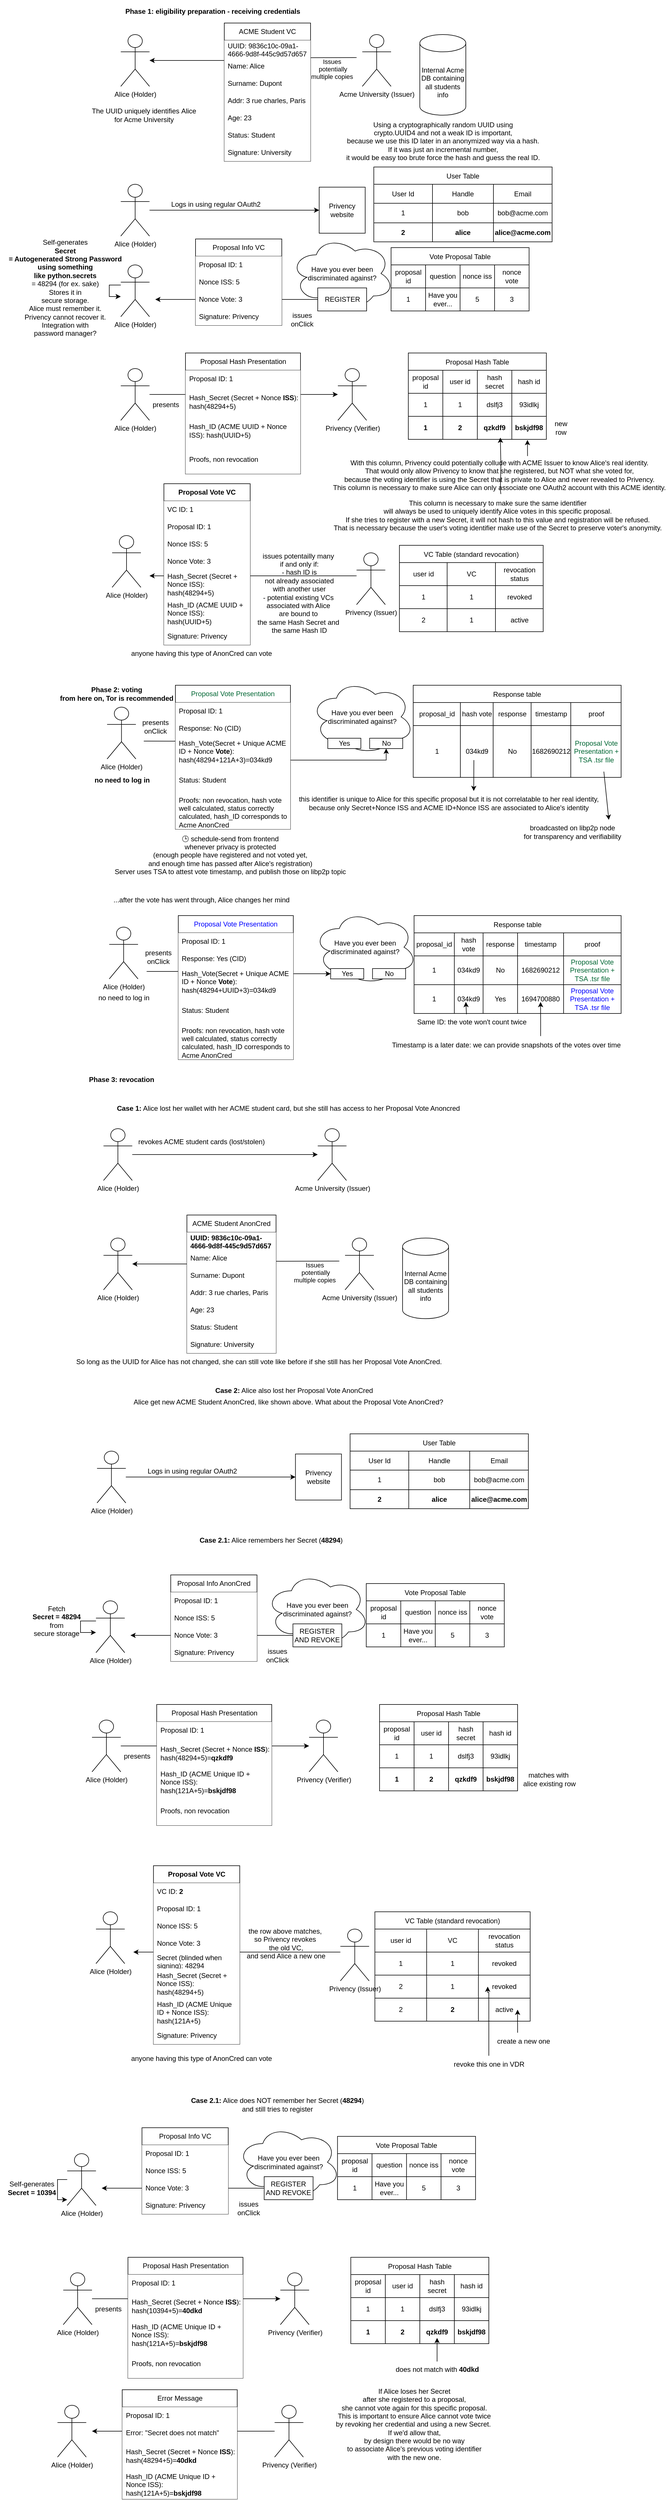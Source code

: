 <mxfile version="21.2.1" type="device">
  <diagram name="Page-1" id="qQwEXMbdSLe5uv3-hXgm">
    <mxGraphModel dx="2284" dy="822" grid="1" gridSize="10" guides="1" tooltips="1" connect="1" arrows="1" fold="1" page="1" pageScale="1" pageWidth="850" pageHeight="1100" math="0" shadow="0">
      <root>
        <mxCell id="0" />
        <mxCell id="1" parent="0" />
        <mxCell id="OeVJVSpPUuf5zKflXX3D-1" value="Alice (Holder)" style="shape=umlActor;verticalLabelPosition=bottom;verticalAlign=top;html=1;outlineConnect=0;" parent="1" vertex="1">
          <mxGeometry x="80" y="120" width="50" height="90" as="geometry" />
        </mxCell>
        <mxCell id="OeVJVSpPUuf5zKflXX3D-2" value="&lt;b&gt;Phase 1: eligibility preparation - receiving credentials&lt;/b&gt;" style="text;html=1;strokeColor=none;fillColor=none;align=center;verticalAlign=middle;whiteSpace=wrap;rounded=0;" parent="1" vertex="1">
          <mxGeometry x="50" y="60" width="380" height="40" as="geometry" />
        </mxCell>
        <mxCell id="OeVJVSpPUuf5zKflXX3D-4" style="edgeStyle=orthogonalEdgeStyle;rounded=0;orthogonalLoop=1;jettySize=auto;html=1;strokeColor=default;" parent="1" target="OeVJVSpPUuf5zKflXX3D-1" edge="1">
          <mxGeometry relative="1" as="geometry">
            <mxPoint x="490" y="160" as="sourcePoint" />
          </mxGeometry>
        </mxCell>
        <mxCell id="OeVJVSpPUuf5zKflXX3D-5" value="Issues&lt;br&gt;&amp;nbsp;potentially &lt;br&gt;multiple copies" style="edgeLabel;html=1;align=center;verticalAlign=middle;resizable=0;points=[];labelBackgroundColor=none;" parent="OeVJVSpPUuf5zKflXX3D-4" vertex="1" connectable="0">
          <mxGeometry x="0.247" y="-3" relative="1" as="geometry">
            <mxPoint x="180" y="18" as="offset" />
          </mxGeometry>
        </mxCell>
        <mxCell id="OeVJVSpPUuf5zKflXX3D-3" value="Acme University (Issuer)" style="shape=umlActor;verticalLabelPosition=bottom;verticalAlign=top;html=1;outlineConnect=0;" parent="1" vertex="1">
          <mxGeometry x="500" y="120" width="50" height="90" as="geometry" />
        </mxCell>
        <mxCell id="OeVJVSpPUuf5zKflXX3D-6" value="ACME Student VC" style="swimlane;fontStyle=0;childLayout=stackLayout;horizontal=1;startSize=30;horizontalStack=0;resizeParent=1;resizeParentMax=0;resizeLast=0;collapsible=1;marginBottom=0;whiteSpace=wrap;html=1;fillColor=default;" parent="1" vertex="1">
          <mxGeometry x="260" y="100" width="150" height="240" as="geometry" />
        </mxCell>
        <mxCell id="OeVJVSpPUuf5zKflXX3D-10" value="UUID:&amp;nbsp;9836c10c-09a1-4666-9d8f-445c9d57d657" style="text;strokeColor=none;fillColor=default;align=left;verticalAlign=middle;spacingLeft=4;spacingRight=4;overflow=hidden;points=[[0,0.5],[1,0.5]];portConstraint=eastwest;rotatable=0;whiteSpace=wrap;html=1;" parent="OeVJVSpPUuf5zKflXX3D-6" vertex="1">
          <mxGeometry y="30" width="150" height="30" as="geometry" />
        </mxCell>
        <mxCell id="OeVJVSpPUuf5zKflXX3D-7" value="&lt;div&gt;Name: Alice&lt;/div&gt;" style="text;strokeColor=none;fillColor=default;align=left;verticalAlign=middle;spacingLeft=4;spacingRight=4;overflow=hidden;points=[[0,0.5],[1,0.5]];portConstraint=eastwest;rotatable=0;whiteSpace=wrap;html=1;" parent="OeVJVSpPUuf5zKflXX3D-6" vertex="1">
          <mxGeometry y="60" width="150" height="30" as="geometry" />
        </mxCell>
        <mxCell id="OeVJVSpPUuf5zKflXX3D-8" value="Surname: Dupont" style="text;strokeColor=none;fillColor=default;align=left;verticalAlign=middle;spacingLeft=4;spacingRight=4;overflow=hidden;points=[[0,0.5],[1,0.5]];portConstraint=eastwest;rotatable=0;whiteSpace=wrap;html=1;" parent="OeVJVSpPUuf5zKflXX3D-6" vertex="1">
          <mxGeometry y="90" width="150" height="30" as="geometry" />
        </mxCell>
        <mxCell id="OeVJVSpPUuf5zKflXX3D-9" value="Addr: 3 rue charles, Paris" style="text;strokeColor=none;fillColor=default;align=left;verticalAlign=middle;spacingLeft=4;spacingRight=4;overflow=hidden;points=[[0,0.5],[1,0.5]];portConstraint=eastwest;rotatable=0;whiteSpace=wrap;html=1;" parent="OeVJVSpPUuf5zKflXX3D-6" vertex="1">
          <mxGeometry y="120" width="150" height="30" as="geometry" />
        </mxCell>
        <mxCell id="OeVJVSpPUuf5zKflXX3D-13" value="Age: 23" style="text;strokeColor=none;fillColor=default;align=left;verticalAlign=middle;spacingLeft=4;spacingRight=4;overflow=hidden;points=[[0,0.5],[1,0.5]];portConstraint=eastwest;rotatable=0;whiteSpace=wrap;html=1;" parent="OeVJVSpPUuf5zKflXX3D-6" vertex="1">
          <mxGeometry y="150" width="150" height="30" as="geometry" />
        </mxCell>
        <mxCell id="OeVJVSpPUuf5zKflXX3D-14" value="&lt;div&gt;Status: Student&lt;/div&gt;" style="text;strokeColor=none;fillColor=default;align=left;verticalAlign=middle;spacingLeft=4;spacingRight=4;overflow=hidden;points=[[0,0.5],[1,0.5]];portConstraint=eastwest;rotatable=0;whiteSpace=wrap;html=1;" parent="OeVJVSpPUuf5zKflXX3D-6" vertex="1">
          <mxGeometry y="180" width="150" height="30" as="geometry" />
        </mxCell>
        <mxCell id="OeVJVSpPUuf5zKflXX3D-17" value="&lt;div&gt;Signature: University&lt;/div&gt;" style="text;strokeColor=none;fillColor=default;align=left;verticalAlign=middle;spacingLeft=4;spacingRight=4;overflow=hidden;points=[[0,0.5],[1,0.5]];portConstraint=eastwest;rotatable=0;whiteSpace=wrap;html=1;" parent="OeVJVSpPUuf5zKflXX3D-6" vertex="1">
          <mxGeometry y="210" width="150" height="30" as="geometry" />
        </mxCell>
        <mxCell id="OeVJVSpPUuf5zKflXX3D-16" value="Internal Acme DB containing all students info" style="shape=cylinder3;whiteSpace=wrap;html=1;boundedLbl=1;backgroundOutline=1;size=15;" parent="1" vertex="1">
          <mxGeometry x="600" y="120" width="80" height="140" as="geometry" />
        </mxCell>
        <mxCell id="OeVJVSpPUuf5zKflXX3D-34" style="edgeStyle=orthogonalEdgeStyle;rounded=0;orthogonalLoop=1;jettySize=auto;html=1;entryX=0;entryY=0.5;entryDx=0;entryDy=0;" parent="1" source="OeVJVSpPUuf5zKflXX3D-18" target="OeVJVSpPUuf5zKflXX3D-33" edge="1">
          <mxGeometry relative="1" as="geometry">
            <mxPoint x="420" y="420" as="targetPoint" />
            <Array as="points">
              <mxPoint x="425" y="425" />
            </Array>
          </mxGeometry>
        </mxCell>
        <mxCell id="OeVJVSpPUuf5zKflXX3D-18" value="Alice (Holder)" style="shape=umlActor;verticalLabelPosition=bottom;verticalAlign=top;html=1;outlineConnect=0;" parent="1" vertex="1">
          <mxGeometry x="80" y="380" width="50" height="90" as="geometry" />
        </mxCell>
        <mxCell id="OeVJVSpPUuf5zKflXX3D-32" value="Have you ever been discriminated against?" style="ellipse;shape=cloud;whiteSpace=wrap;html=1;" parent="1" vertex="1">
          <mxGeometry x="375" y="470" width="180" height="130" as="geometry" />
        </mxCell>
        <mxCell id="OeVJVSpPUuf5zKflXX3D-33" value="Privency website" style="whiteSpace=wrap;html=1;aspect=fixed;" parent="1" vertex="1">
          <mxGeometry x="425" y="385" width="80" height="80" as="geometry" />
        </mxCell>
        <mxCell id="OeVJVSpPUuf5zKflXX3D-35" value="Logs in using regular OAuth2" style="text;html=1;align=center;verticalAlign=middle;resizable=0;points=[];autosize=1;strokeColor=none;fillColor=none;" parent="1" vertex="1">
          <mxGeometry x="155" y="400" width="180" height="30" as="geometry" />
        </mxCell>
        <mxCell id="OeVJVSpPUuf5zKflXX3D-36" value="REGISTER" style="rounded=0;whiteSpace=wrap;html=1;" parent="1" vertex="1">
          <mxGeometry x="422.5" y="560" width="85" height="40" as="geometry" />
        </mxCell>
        <mxCell id="OeVJVSpPUuf5zKflXX3D-161" value="" style="shape=partialRectangle;html=1;whiteSpace=wrap;connectable=0;strokeColor=inherit;overflow=hidden;fillColor=none;top=0;left=0;bottom=0;right=0;pointerEvents=1;fontSize=16;" parent="1" vertex="1">
          <mxGeometry x="643" y="598" width="93" height="55" as="geometry">
            <mxRectangle width="93" height="55" as="alternateBounds" />
          </mxGeometry>
        </mxCell>
        <mxCell id="OeVJVSpPUuf5zKflXX3D-162" value="Vote Proposal Table" style="shape=table;startSize=30;container=1;collapsible=0;childLayout=tableLayout;" parent="1" vertex="1">
          <mxGeometry x="550" y="490" width="240" height="110" as="geometry" />
        </mxCell>
        <mxCell id="OeVJVSpPUuf5zKflXX3D-163" value="" style="shape=tableRow;horizontal=0;startSize=0;swimlaneHead=0;swimlaneBody=0;strokeColor=inherit;top=0;left=0;bottom=0;right=0;collapsible=0;dropTarget=0;fillColor=none;points=[[0,0.5],[1,0.5]];portConstraint=eastwest;" parent="OeVJVSpPUuf5zKflXX3D-162" vertex="1">
          <mxGeometry y="30" width="240" height="40" as="geometry" />
        </mxCell>
        <mxCell id="OeVJVSpPUuf5zKflXX3D-164" value="proposal id" style="shape=partialRectangle;html=1;whiteSpace=wrap;connectable=0;strokeColor=inherit;overflow=hidden;fillColor=none;top=0;left=0;bottom=0;right=0;pointerEvents=1;" parent="OeVJVSpPUuf5zKflXX3D-163" vertex="1">
          <mxGeometry width="60" height="40" as="geometry">
            <mxRectangle width="60" height="40" as="alternateBounds" />
          </mxGeometry>
        </mxCell>
        <mxCell id="OeVJVSpPUuf5zKflXX3D-165" value="question" style="shape=partialRectangle;html=1;whiteSpace=wrap;connectable=0;strokeColor=inherit;overflow=hidden;fillColor=none;top=0;left=0;bottom=0;right=0;pointerEvents=1;" parent="OeVJVSpPUuf5zKflXX3D-163" vertex="1">
          <mxGeometry x="60" width="60" height="40" as="geometry">
            <mxRectangle width="60" height="40" as="alternateBounds" />
          </mxGeometry>
        </mxCell>
        <mxCell id="OeVJVSpPUuf5zKflXX3D-166" value="nonce iss" style="shape=partialRectangle;html=1;whiteSpace=wrap;connectable=0;strokeColor=inherit;overflow=hidden;fillColor=none;top=0;left=0;bottom=0;right=0;pointerEvents=1;" parent="OeVJVSpPUuf5zKflXX3D-163" vertex="1">
          <mxGeometry x="120" width="60" height="40" as="geometry">
            <mxRectangle width="60" height="40" as="alternateBounds" />
          </mxGeometry>
        </mxCell>
        <mxCell id="OeVJVSpPUuf5zKflXX3D-167" value="nonce vote" style="shape=partialRectangle;html=1;whiteSpace=wrap;connectable=0;strokeColor=inherit;overflow=hidden;fillColor=none;top=0;left=0;bottom=0;right=0;pointerEvents=1;" parent="OeVJVSpPUuf5zKflXX3D-163" vertex="1">
          <mxGeometry x="180" width="60" height="40" as="geometry">
            <mxRectangle width="60" height="40" as="alternateBounds" />
          </mxGeometry>
        </mxCell>
        <mxCell id="OeVJVSpPUuf5zKflXX3D-168" value="" style="shape=tableRow;horizontal=0;startSize=0;swimlaneHead=0;swimlaneBody=0;strokeColor=inherit;top=0;left=0;bottom=0;right=0;collapsible=0;dropTarget=0;fillColor=none;points=[[0,0.5],[1,0.5]];portConstraint=eastwest;" parent="OeVJVSpPUuf5zKflXX3D-162" vertex="1">
          <mxGeometry y="70" width="240" height="40" as="geometry" />
        </mxCell>
        <mxCell id="OeVJVSpPUuf5zKflXX3D-169" value="1" style="shape=partialRectangle;html=1;whiteSpace=wrap;connectable=0;strokeColor=inherit;overflow=hidden;fillColor=none;top=0;left=0;bottom=0;right=0;pointerEvents=1;" parent="OeVJVSpPUuf5zKflXX3D-168" vertex="1">
          <mxGeometry width="60" height="40" as="geometry">
            <mxRectangle width="60" height="40" as="alternateBounds" />
          </mxGeometry>
        </mxCell>
        <mxCell id="OeVJVSpPUuf5zKflXX3D-170" value="Have you ever..." style="shape=partialRectangle;html=1;whiteSpace=wrap;connectable=0;strokeColor=inherit;overflow=hidden;fillColor=none;top=0;left=0;bottom=0;right=0;pointerEvents=1;" parent="OeVJVSpPUuf5zKflXX3D-168" vertex="1">
          <mxGeometry x="60" width="60" height="40" as="geometry">
            <mxRectangle width="60" height="40" as="alternateBounds" />
          </mxGeometry>
        </mxCell>
        <mxCell id="OeVJVSpPUuf5zKflXX3D-171" value="5" style="shape=partialRectangle;html=1;whiteSpace=wrap;connectable=0;strokeColor=inherit;overflow=hidden;fillColor=none;top=0;left=0;bottom=0;right=0;pointerEvents=1;" parent="OeVJVSpPUuf5zKflXX3D-168" vertex="1">
          <mxGeometry x="120" width="60" height="40" as="geometry">
            <mxRectangle width="60" height="40" as="alternateBounds" />
          </mxGeometry>
        </mxCell>
        <mxCell id="OeVJVSpPUuf5zKflXX3D-172" value="3" style="shape=partialRectangle;html=1;whiteSpace=wrap;connectable=0;strokeColor=inherit;overflow=hidden;fillColor=none;top=0;left=0;bottom=0;right=0;pointerEvents=1;" parent="OeVJVSpPUuf5zKflXX3D-168" vertex="1">
          <mxGeometry x="180" width="60" height="40" as="geometry">
            <mxRectangle width="60" height="40" as="alternateBounds" />
          </mxGeometry>
        </mxCell>
        <mxCell id="OeVJVSpPUuf5zKflXX3D-173" value="Alice (Holder)" style="shape=umlActor;verticalLabelPosition=bottom;verticalAlign=top;html=1;outlineConnect=0;" parent="1" vertex="1">
          <mxGeometry x="80" y="520" width="50" height="90" as="geometry" />
        </mxCell>
        <mxCell id="OeVJVSpPUuf5zKflXX3D-176" value="&lt;div&gt;issues &lt;br&gt;&lt;/div&gt;&lt;div&gt;onClick&lt;/div&gt;" style="text;html=1;align=center;verticalAlign=middle;resizable=0;points=[];autosize=1;strokeColor=none;fillColor=none;" parent="1" vertex="1">
          <mxGeometry x="365" y="595" width="60" height="40" as="geometry" />
        </mxCell>
        <mxCell id="OeVJVSpPUuf5zKflXX3D-183" value="" style="edgeStyle=orthogonalEdgeStyle;rounded=0;orthogonalLoop=1;jettySize=auto;html=1;" parent="1" source="OeVJVSpPUuf5zKflXX3D-36" edge="1">
          <mxGeometry relative="1" as="geometry">
            <mxPoint x="423" y="580" as="sourcePoint" />
            <mxPoint x="140" y="580" as="targetPoint" />
            <Array as="points">
              <mxPoint x="190" y="580" />
              <mxPoint x="190" y="580" />
            </Array>
          </mxGeometry>
        </mxCell>
        <mxCell id="OeVJVSpPUuf5zKflXX3D-191" value="Proposal Info VC" style="swimlane;fontStyle=0;childLayout=stackLayout;horizontal=1;startSize=30;horizontalStack=0;resizeParent=1;resizeParentMax=0;resizeLast=0;collapsible=1;marginBottom=0;whiteSpace=wrap;html=1;fillColor=default;" parent="1" vertex="1">
          <mxGeometry x="210" y="475" width="150" height="150" as="geometry" />
        </mxCell>
        <mxCell id="OeVJVSpPUuf5zKflXX3D-192" value="Proposal ID: 1" style="text;strokeColor=none;fillColor=default;align=left;verticalAlign=middle;spacingLeft=4;spacingRight=4;overflow=hidden;points=[[0,0.5],[1,0.5]];portConstraint=eastwest;rotatable=0;whiteSpace=wrap;html=1;" parent="OeVJVSpPUuf5zKflXX3D-191" vertex="1">
          <mxGeometry y="30" width="150" height="30" as="geometry" />
        </mxCell>
        <mxCell id="OeVJVSpPUuf5zKflXX3D-193" value="&lt;div&gt;Nonce ISS: 5&lt;/div&gt;" style="text;strokeColor=none;fillColor=default;align=left;verticalAlign=middle;spacingLeft=4;spacingRight=4;overflow=hidden;points=[[0,0.5],[1,0.5]];portConstraint=eastwest;rotatable=0;whiteSpace=wrap;html=1;" parent="OeVJVSpPUuf5zKflXX3D-191" vertex="1">
          <mxGeometry y="60" width="150" height="30" as="geometry" />
        </mxCell>
        <mxCell id="OeVJVSpPUuf5zKflXX3D-194" value="Nonce Vote: 3" style="text;strokeColor=none;fillColor=default;align=left;verticalAlign=middle;spacingLeft=4;spacingRight=4;overflow=hidden;points=[[0,0.5],[1,0.5]];portConstraint=eastwest;rotatable=0;whiteSpace=wrap;html=1;" parent="OeVJVSpPUuf5zKflXX3D-191" vertex="1">
          <mxGeometry y="90" width="150" height="30" as="geometry" />
        </mxCell>
        <mxCell id="OeVJVSpPUuf5zKflXX3D-198" value="&lt;div&gt;Signature: Privency&lt;/div&gt;" style="text;strokeColor=none;fillColor=default;align=left;verticalAlign=middle;spacingLeft=4;spacingRight=4;overflow=hidden;points=[[0,0.5],[1,0.5]];portConstraint=eastwest;rotatable=0;whiteSpace=wrap;html=1;" parent="OeVJVSpPUuf5zKflXX3D-191" vertex="1">
          <mxGeometry y="120" width="150" height="30" as="geometry" />
        </mxCell>
        <mxCell id="OeVJVSpPUuf5zKflXX3D-204" style="edgeStyle=orthogonalEdgeStyle;rounded=0;orthogonalLoop=1;jettySize=auto;html=1;" parent="1" source="OeVJVSpPUuf5zKflXX3D-201" target="OeVJVSpPUuf5zKflXX3D-203" edge="1">
          <mxGeometry relative="1" as="geometry" />
        </mxCell>
        <mxCell id="OeVJVSpPUuf5zKflXX3D-201" value="Alice (Holder)" style="shape=umlActor;verticalLabelPosition=bottom;verticalAlign=top;html=1;outlineConnect=0;" parent="1" vertex="1">
          <mxGeometry x="80" y="700" width="50" height="90" as="geometry" />
        </mxCell>
        <mxCell id="OeVJVSpPUuf5zKflXX3D-203" value="Privency (Verifier)" style="shape=umlActor;verticalLabelPosition=bottom;verticalAlign=top;html=1;outlineConnect=0;" parent="1" vertex="1">
          <mxGeometry x="457.5" y="700" width="50" height="90" as="geometry" />
        </mxCell>
        <mxCell id="OeVJVSpPUuf5zKflXX3D-205" value="presents" style="text;html=1;align=center;verticalAlign=middle;resizable=0;points=[];autosize=1;strokeColor=none;fillColor=none;" parent="1" vertex="1">
          <mxGeometry x="122.5" y="748" width="70" height="30" as="geometry" />
        </mxCell>
        <mxCell id="OeVJVSpPUuf5zKflXX3D-206" value="Proposal Hash Presentation" style="swimlane;fontStyle=0;childLayout=stackLayout;horizontal=1;startSize=30;horizontalStack=0;resizeParent=1;resizeParentMax=0;resizeLast=0;collapsible=1;marginBottom=0;whiteSpace=wrap;html=1;fillColor=default;" parent="1" vertex="1">
          <mxGeometry x="192.5" y="673" width="200" height="210" as="geometry" />
        </mxCell>
        <mxCell id="OeVJVSpPUuf5zKflXX3D-207" value="Proposal ID: 1" style="text;strokeColor=none;fillColor=default;align=left;verticalAlign=middle;spacingLeft=4;spacingRight=4;overflow=hidden;points=[[0,0.5],[1,0.5]];portConstraint=eastwest;rotatable=0;whiteSpace=wrap;html=1;" parent="OeVJVSpPUuf5zKflXX3D-206" vertex="1">
          <mxGeometry y="30" width="200" height="30" as="geometry" />
        </mxCell>
        <mxCell id="OeVJVSpPUuf5zKflXX3D-211" value="&lt;div&gt;Hash_Secret (Secret + Nonce &lt;b&gt;ISS&lt;/b&gt;): hash(48294+5)&lt;/div&gt;" style="text;strokeColor=none;fillColor=default;align=left;verticalAlign=middle;spacingLeft=4;spacingRight=4;overflow=hidden;points=[[0,0.5],[1,0.5]];portConstraint=eastwest;rotatable=0;whiteSpace=wrap;html=1;" parent="OeVJVSpPUuf5zKflXX3D-206" vertex="1">
          <mxGeometry y="60" width="200" height="50" as="geometry" />
        </mxCell>
        <mxCell id="w4XMIHq6AyRLh-OTriUX-1" value="Hash_ID (ACME UUID + Nonce ISS): hash(UUID+5)" style="text;strokeColor=none;fillColor=default;align=left;verticalAlign=middle;spacingLeft=4;spacingRight=4;overflow=hidden;points=[[0,0.5],[1,0.5]];portConstraint=eastwest;rotatable=0;whiteSpace=wrap;html=1;" parent="OeVJVSpPUuf5zKflXX3D-206" vertex="1">
          <mxGeometry y="110" width="200" height="50" as="geometry" />
        </mxCell>
        <mxCell id="OeVJVSpPUuf5zKflXX3D-212" value="&lt;div&gt;Proofs, non revocation&lt;br&gt;&lt;/div&gt;" style="text;strokeColor=none;fillColor=default;align=left;verticalAlign=middle;spacingLeft=4;spacingRight=4;overflow=hidden;points=[[0,0.5],[1,0.5]];portConstraint=eastwest;rotatable=0;whiteSpace=wrap;html=1;" parent="OeVJVSpPUuf5zKflXX3D-206" vertex="1">
          <mxGeometry y="160" width="200" height="50" as="geometry" />
        </mxCell>
        <mxCell id="OeVJVSpPUuf5zKflXX3D-240" value="Alice (Holder)" style="shape=umlActor;verticalLabelPosition=bottom;verticalAlign=top;html=1;outlineConnect=0;" parent="1" vertex="1">
          <mxGeometry x="65" y="990" width="50" height="90" as="geometry" />
        </mxCell>
        <mxCell id="OeVJVSpPUuf5zKflXX3D-260" style="edgeStyle=orthogonalEdgeStyle;rounded=0;orthogonalLoop=1;jettySize=auto;html=1;" parent="1" source="OeVJVSpPUuf5zKflXX3D-241" edge="1">
          <mxGeometry relative="1" as="geometry">
            <mxPoint x="130" y="1060" as="targetPoint" />
            <Array as="points">
              <mxPoint x="400" y="1060" />
              <mxPoint x="400" y="1060" />
            </Array>
          </mxGeometry>
        </mxCell>
        <mxCell id="OeVJVSpPUuf5zKflXX3D-241" value="Privency (Issuer)" style="shape=umlActor;verticalLabelPosition=bottom;verticalAlign=top;html=1;outlineConnect=0;" parent="1" vertex="1">
          <mxGeometry x="490" y="1020" width="50" height="90" as="geometry" />
        </mxCell>
        <mxCell id="OeVJVSpPUuf5zKflXX3D-247" value="VC Table (standard revocation)" style="shape=table;startSize=30;container=1;collapsible=0;childLayout=tableLayout;" parent="1" vertex="1">
          <mxGeometry x="564.5" y="1007" width="250" height="150" as="geometry" />
        </mxCell>
        <mxCell id="OeVJVSpPUuf5zKflXX3D-248" value="" style="shape=tableRow;horizontal=0;startSize=0;swimlaneHead=0;swimlaneBody=0;strokeColor=inherit;top=0;left=0;bottom=0;right=0;collapsible=0;dropTarget=0;fillColor=none;points=[[0,0.5],[1,0.5]];portConstraint=eastwest;" parent="OeVJVSpPUuf5zKflXX3D-247" vertex="1">
          <mxGeometry y="30" width="250" height="40" as="geometry" />
        </mxCell>
        <mxCell id="OeVJVSpPUuf5zKflXX3D-249" value="user id" style="shape=partialRectangle;html=1;whiteSpace=wrap;connectable=0;strokeColor=inherit;overflow=hidden;fillColor=none;top=0;left=0;bottom=0;right=0;pointerEvents=1;" parent="OeVJVSpPUuf5zKflXX3D-248" vertex="1">
          <mxGeometry width="83" height="40" as="geometry">
            <mxRectangle width="83" height="40" as="alternateBounds" />
          </mxGeometry>
        </mxCell>
        <mxCell id="OeVJVSpPUuf5zKflXX3D-250" value="VC" style="shape=partialRectangle;html=1;whiteSpace=wrap;connectable=0;strokeColor=inherit;overflow=hidden;fillColor=none;top=0;left=0;bottom=0;right=0;pointerEvents=1;" parent="OeVJVSpPUuf5zKflXX3D-248" vertex="1">
          <mxGeometry x="83" width="84" height="40" as="geometry">
            <mxRectangle width="84" height="40" as="alternateBounds" />
          </mxGeometry>
        </mxCell>
        <mxCell id="OeVJVSpPUuf5zKflXX3D-251" value="revocation status" style="shape=partialRectangle;html=1;whiteSpace=wrap;connectable=0;strokeColor=inherit;overflow=hidden;fillColor=none;top=0;left=0;bottom=0;right=0;pointerEvents=1;" parent="OeVJVSpPUuf5zKflXX3D-248" vertex="1">
          <mxGeometry x="167" width="83" height="40" as="geometry">
            <mxRectangle width="83" height="40" as="alternateBounds" />
          </mxGeometry>
        </mxCell>
        <mxCell id="OeVJVSpPUuf5zKflXX3D-252" value="" style="shape=tableRow;horizontal=0;startSize=0;swimlaneHead=0;swimlaneBody=0;strokeColor=inherit;top=0;left=0;bottom=0;right=0;collapsible=0;dropTarget=0;fillColor=none;points=[[0,0.5],[1,0.5]];portConstraint=eastwest;" parent="OeVJVSpPUuf5zKflXX3D-247" vertex="1">
          <mxGeometry y="70" width="250" height="40" as="geometry" />
        </mxCell>
        <mxCell id="OeVJVSpPUuf5zKflXX3D-253" value="1" style="shape=partialRectangle;html=1;whiteSpace=wrap;connectable=0;strokeColor=inherit;overflow=hidden;fillColor=none;top=0;left=0;bottom=0;right=0;pointerEvents=1;" parent="OeVJVSpPUuf5zKflXX3D-252" vertex="1">
          <mxGeometry width="83" height="40" as="geometry">
            <mxRectangle width="83" height="40" as="alternateBounds" />
          </mxGeometry>
        </mxCell>
        <mxCell id="OeVJVSpPUuf5zKflXX3D-254" value="1" style="shape=partialRectangle;html=1;whiteSpace=wrap;connectable=0;strokeColor=inherit;overflow=hidden;fillColor=none;top=0;left=0;bottom=0;right=0;pointerEvents=1;" parent="OeVJVSpPUuf5zKflXX3D-252" vertex="1">
          <mxGeometry x="83" width="84" height="40" as="geometry">
            <mxRectangle width="84" height="40" as="alternateBounds" />
          </mxGeometry>
        </mxCell>
        <mxCell id="OeVJVSpPUuf5zKflXX3D-255" value="revoked" style="shape=partialRectangle;html=1;whiteSpace=wrap;connectable=0;strokeColor=inherit;overflow=hidden;fillColor=none;top=0;left=0;bottom=0;right=0;pointerEvents=1;" parent="OeVJVSpPUuf5zKflXX3D-252" vertex="1">
          <mxGeometry x="167" width="83" height="40" as="geometry">
            <mxRectangle width="83" height="40" as="alternateBounds" />
          </mxGeometry>
        </mxCell>
        <mxCell id="OeVJVSpPUuf5zKflXX3D-256" value="" style="shape=tableRow;horizontal=0;startSize=0;swimlaneHead=0;swimlaneBody=0;strokeColor=inherit;top=0;left=0;bottom=0;right=0;collapsible=0;dropTarget=0;fillColor=none;points=[[0,0.5],[1,0.5]];portConstraint=eastwest;" parent="OeVJVSpPUuf5zKflXX3D-247" vertex="1">
          <mxGeometry y="110" width="250" height="40" as="geometry" />
        </mxCell>
        <mxCell id="OeVJVSpPUuf5zKflXX3D-257" value="2" style="shape=partialRectangle;html=1;whiteSpace=wrap;connectable=0;strokeColor=inherit;overflow=hidden;fillColor=none;top=0;left=0;bottom=0;right=0;pointerEvents=1;" parent="OeVJVSpPUuf5zKflXX3D-256" vertex="1">
          <mxGeometry width="83" height="40" as="geometry">
            <mxRectangle width="83" height="40" as="alternateBounds" />
          </mxGeometry>
        </mxCell>
        <mxCell id="OeVJVSpPUuf5zKflXX3D-258" value="&lt;span style=&quot;color: rgb(0, 0, 0); font-family: Helvetica; font-size: 12px; font-style: normal; font-variant-ligatures: normal; font-variant-caps: normal; font-weight: 400; letter-spacing: normal; orphans: 2; text-align: center; text-indent: 0px; text-transform: none; widows: 2; word-spacing: 0px; -webkit-text-stroke-width: 0px; background-color: rgb(251, 251, 251); text-decoration-thickness: initial; text-decoration-style: initial; text-decoration-color: initial; float: none; display: inline !important;&quot;&gt;1&lt;/span&gt;" style="shape=partialRectangle;html=1;whiteSpace=wrap;connectable=0;strokeColor=inherit;overflow=hidden;fillColor=none;top=0;left=0;bottom=0;right=0;pointerEvents=1;" parent="OeVJVSpPUuf5zKflXX3D-256" vertex="1">
          <mxGeometry x="83" width="84" height="40" as="geometry">
            <mxRectangle width="84" height="40" as="alternateBounds" />
          </mxGeometry>
        </mxCell>
        <mxCell id="OeVJVSpPUuf5zKflXX3D-259" value="&lt;span style=&quot;color: rgb(0, 0, 0); font-family: Helvetica; font-size: 12px; font-style: normal; font-variant-ligatures: normal; font-variant-caps: normal; font-weight: 400; letter-spacing: normal; orphans: 2; text-align: center; text-indent: 0px; text-transform: none; widows: 2; word-spacing: 0px; -webkit-text-stroke-width: 0px; background-color: rgb(251, 251, 251); text-decoration-thickness: initial; text-decoration-style: initial; text-decoration-color: initial; float: none; display: inline !important;&quot;&gt;active&lt;/span&gt;" style="shape=partialRectangle;html=1;whiteSpace=wrap;connectable=0;strokeColor=inherit;overflow=hidden;fillColor=none;top=0;left=0;bottom=0;right=0;pointerEvents=1;" parent="OeVJVSpPUuf5zKflXX3D-256" vertex="1">
          <mxGeometry x="167" width="83" height="40" as="geometry">
            <mxRectangle width="83" height="40" as="alternateBounds" />
          </mxGeometry>
        </mxCell>
        <mxCell id="OeVJVSpPUuf5zKflXX3D-263" value="Proposal Vote VC" style="swimlane;fontStyle=1;childLayout=stackLayout;horizontal=1;startSize=30;horizontalStack=0;resizeParent=1;resizeParentMax=0;resizeLast=0;collapsible=1;marginBottom=0;whiteSpace=wrap;html=1;fillColor=default;" parent="1" vertex="1">
          <mxGeometry x="155" y="900" width="150" height="280" as="geometry" />
        </mxCell>
        <mxCell id="RCCIjt6ZIgI7EhZnLY2O-198" value="VC ID: 1" style="text;strokeColor=none;fillColor=default;align=left;verticalAlign=middle;spacingLeft=4;spacingRight=4;overflow=hidden;points=[[0,0.5],[1,0.5]];portConstraint=eastwest;rotatable=0;whiteSpace=wrap;html=1;" parent="OeVJVSpPUuf5zKflXX3D-263" vertex="1">
          <mxGeometry y="30" width="150" height="30" as="geometry" />
        </mxCell>
        <mxCell id="OeVJVSpPUuf5zKflXX3D-264" value="Proposal ID: 1" style="text;strokeColor=none;fillColor=default;align=left;verticalAlign=middle;spacingLeft=4;spacingRight=4;overflow=hidden;points=[[0,0.5],[1,0.5]];portConstraint=eastwest;rotatable=0;whiteSpace=wrap;html=1;" parent="OeVJVSpPUuf5zKflXX3D-263" vertex="1">
          <mxGeometry y="60" width="150" height="30" as="geometry" />
        </mxCell>
        <mxCell id="OeVJVSpPUuf5zKflXX3D-265" value="&lt;div&gt;Nonce ISS: 5&lt;/div&gt;" style="text;strokeColor=none;fillColor=default;align=left;verticalAlign=middle;spacingLeft=4;spacingRight=4;overflow=hidden;points=[[0,0.5],[1,0.5]];portConstraint=eastwest;rotatable=0;whiteSpace=wrap;html=1;" parent="OeVJVSpPUuf5zKflXX3D-263" vertex="1">
          <mxGeometry y="90" width="150" height="30" as="geometry" />
        </mxCell>
        <mxCell id="OeVJVSpPUuf5zKflXX3D-266" value="Nonce Vote: 3" style="text;strokeColor=none;fillColor=default;align=left;verticalAlign=middle;spacingLeft=4;spacingRight=4;overflow=hidden;points=[[0,0.5],[1,0.5]];portConstraint=eastwest;rotatable=0;whiteSpace=wrap;html=1;" parent="OeVJVSpPUuf5zKflXX3D-263" vertex="1">
          <mxGeometry y="120" width="150" height="30" as="geometry" />
        </mxCell>
        <mxCell id="OeVJVSpPUuf5zKflXX3D-288" value="Hash_Secret (Secret + Nonce ISS): hash(48294+5)" style="text;strokeColor=none;fillColor=default;align=left;verticalAlign=middle;spacingLeft=4;spacingRight=4;overflow=hidden;points=[[0,0.5],[1,0.5]];portConstraint=eastwest;rotatable=0;whiteSpace=wrap;html=1;" parent="OeVJVSpPUuf5zKflXX3D-263" vertex="1">
          <mxGeometry y="150" width="150" height="50" as="geometry" />
        </mxCell>
        <mxCell id="w4XMIHq6AyRLh-OTriUX-30" value="Hash_ID (ACME UUID + Nonce ISS): hash(UUID+5)" style="text;strokeColor=none;fillColor=default;align=left;verticalAlign=middle;spacingLeft=4;spacingRight=4;overflow=hidden;points=[[0,0.5],[1,0.5]];portConstraint=eastwest;rotatable=0;whiteSpace=wrap;html=1;" parent="OeVJVSpPUuf5zKflXX3D-263" vertex="1">
          <mxGeometry y="200" width="150" height="50" as="geometry" />
        </mxCell>
        <mxCell id="OeVJVSpPUuf5zKflXX3D-268" value="&lt;div&gt;Signature: Privency&lt;/div&gt;" style="text;strokeColor=none;fillColor=default;align=left;verticalAlign=middle;spacingLeft=4;spacingRight=4;overflow=hidden;points=[[0,0.5],[1,0.5]];portConstraint=eastwest;rotatable=0;whiteSpace=wrap;html=1;" parent="OeVJVSpPUuf5zKflXX3D-263" vertex="1">
          <mxGeometry y="250" width="150" height="30" as="geometry" />
        </mxCell>
        <mxCell id="OeVJVSpPUuf5zKflXX3D-273" value="User Table" style="shape=table;startSize=30;container=1;collapsible=0;childLayout=tableLayout;" parent="1" vertex="1">
          <mxGeometry x="520" y="350" width="310" height="130" as="geometry" />
        </mxCell>
        <mxCell id="OeVJVSpPUuf5zKflXX3D-274" value="" style="shape=tableRow;horizontal=0;startSize=0;swimlaneHead=0;swimlaneBody=0;strokeColor=inherit;top=0;left=0;bottom=0;right=0;collapsible=0;dropTarget=0;fillColor=none;points=[[0,0.5],[1,0.5]];portConstraint=eastwest;" parent="OeVJVSpPUuf5zKflXX3D-273" vertex="1">
          <mxGeometry y="30" width="310" height="33" as="geometry" />
        </mxCell>
        <mxCell id="OeVJVSpPUuf5zKflXX3D-275" value="User Id" style="shape=partialRectangle;html=1;whiteSpace=wrap;connectable=0;strokeColor=inherit;overflow=hidden;fillColor=none;top=0;left=0;bottom=0;right=0;pointerEvents=1;" parent="OeVJVSpPUuf5zKflXX3D-274" vertex="1">
          <mxGeometry width="102" height="33" as="geometry">
            <mxRectangle width="102" height="33" as="alternateBounds" />
          </mxGeometry>
        </mxCell>
        <mxCell id="OeVJVSpPUuf5zKflXX3D-276" value="Handle" style="shape=partialRectangle;html=1;whiteSpace=wrap;connectable=0;strokeColor=inherit;overflow=hidden;fillColor=none;top=0;left=0;bottom=0;right=0;pointerEvents=1;" parent="OeVJVSpPUuf5zKflXX3D-274" vertex="1">
          <mxGeometry x="102" width="106" height="33" as="geometry">
            <mxRectangle width="106" height="33" as="alternateBounds" />
          </mxGeometry>
        </mxCell>
        <mxCell id="OeVJVSpPUuf5zKflXX3D-277" value="Email" style="shape=partialRectangle;html=1;whiteSpace=wrap;connectable=0;strokeColor=inherit;overflow=hidden;fillColor=none;top=0;left=0;bottom=0;right=0;pointerEvents=1;" parent="OeVJVSpPUuf5zKflXX3D-274" vertex="1">
          <mxGeometry x="208" width="102" height="33" as="geometry">
            <mxRectangle width="102" height="33" as="alternateBounds" />
          </mxGeometry>
        </mxCell>
        <mxCell id="OeVJVSpPUuf5zKflXX3D-278" value="" style="shape=tableRow;horizontal=0;startSize=0;swimlaneHead=0;swimlaneBody=0;strokeColor=inherit;top=0;left=0;bottom=0;right=0;collapsible=0;dropTarget=0;fillColor=none;points=[[0,0.5],[1,0.5]];portConstraint=eastwest;" parent="OeVJVSpPUuf5zKflXX3D-273" vertex="1">
          <mxGeometry y="63" width="310" height="34" as="geometry" />
        </mxCell>
        <mxCell id="OeVJVSpPUuf5zKflXX3D-279" value="1" style="shape=partialRectangle;html=1;whiteSpace=wrap;connectable=0;strokeColor=inherit;overflow=hidden;fillColor=none;top=0;left=0;bottom=0;right=0;pointerEvents=1;" parent="OeVJVSpPUuf5zKflXX3D-278" vertex="1">
          <mxGeometry width="102" height="34" as="geometry">
            <mxRectangle width="102" height="34" as="alternateBounds" />
          </mxGeometry>
        </mxCell>
        <mxCell id="OeVJVSpPUuf5zKflXX3D-280" value="bob" style="shape=partialRectangle;html=1;whiteSpace=wrap;connectable=0;strokeColor=inherit;overflow=hidden;fillColor=none;top=0;left=0;bottom=0;right=0;pointerEvents=1;" parent="OeVJVSpPUuf5zKflXX3D-278" vertex="1">
          <mxGeometry x="102" width="106" height="34" as="geometry">
            <mxRectangle width="106" height="34" as="alternateBounds" />
          </mxGeometry>
        </mxCell>
        <mxCell id="OeVJVSpPUuf5zKflXX3D-281" value="bob@acme.com" style="shape=partialRectangle;html=1;whiteSpace=wrap;connectable=0;strokeColor=inherit;overflow=hidden;fillColor=none;top=0;left=0;bottom=0;right=0;pointerEvents=1;" parent="OeVJVSpPUuf5zKflXX3D-278" vertex="1">
          <mxGeometry x="208" width="102" height="34" as="geometry">
            <mxRectangle width="102" height="34" as="alternateBounds" />
          </mxGeometry>
        </mxCell>
        <mxCell id="OeVJVSpPUuf5zKflXX3D-282" value="" style="shape=tableRow;horizontal=0;startSize=0;swimlaneHead=0;swimlaneBody=0;strokeColor=inherit;top=0;left=0;bottom=0;right=0;collapsible=0;dropTarget=0;fillColor=none;points=[[0,0.5],[1,0.5]];portConstraint=eastwest;" parent="OeVJVSpPUuf5zKflXX3D-273" vertex="1">
          <mxGeometry y="97" width="310" height="33" as="geometry" />
        </mxCell>
        <mxCell id="OeVJVSpPUuf5zKflXX3D-283" value="2" style="shape=partialRectangle;html=1;whiteSpace=wrap;connectable=0;strokeColor=inherit;overflow=hidden;fillColor=none;top=0;left=0;bottom=0;right=0;pointerEvents=1;fontStyle=1" parent="OeVJVSpPUuf5zKflXX3D-282" vertex="1">
          <mxGeometry width="102" height="33" as="geometry">
            <mxRectangle width="102" height="33" as="alternateBounds" />
          </mxGeometry>
        </mxCell>
        <mxCell id="OeVJVSpPUuf5zKflXX3D-284" value="alice" style="shape=partialRectangle;html=1;whiteSpace=wrap;connectable=0;strokeColor=inherit;overflow=hidden;fillColor=none;top=0;left=0;bottom=0;right=0;pointerEvents=1;fontStyle=1" parent="OeVJVSpPUuf5zKflXX3D-282" vertex="1">
          <mxGeometry x="102" width="106" height="33" as="geometry">
            <mxRectangle width="106" height="33" as="alternateBounds" />
          </mxGeometry>
        </mxCell>
        <mxCell id="OeVJVSpPUuf5zKflXX3D-285" value="alice@acme.com" style="shape=partialRectangle;html=1;whiteSpace=wrap;connectable=0;strokeColor=inherit;overflow=hidden;fillColor=none;top=0;left=0;bottom=0;right=0;pointerEvents=1;fontStyle=1" parent="OeVJVSpPUuf5zKflXX3D-282" vertex="1">
          <mxGeometry x="208" width="102" height="33" as="geometry">
            <mxRectangle width="102" height="33" as="alternateBounds" />
          </mxGeometry>
        </mxCell>
        <mxCell id="OeVJVSpPUuf5zKflXX3D-290" value="&lt;div&gt;new&lt;/div&gt;&lt;div&gt;row&lt;br&gt;&lt;/div&gt;" style="text;html=1;align=center;verticalAlign=middle;resizable=0;points=[];autosize=1;strokeColor=none;fillColor=none;" parent="1" vertex="1">
          <mxGeometry x="820" y="783" width="50" height="40" as="geometry" />
        </mxCell>
        <mxCell id="OeVJVSpPUuf5zKflXX3D-297" value="&lt;b&gt;Phase 2: voting&lt;br&gt;from here on, Tor is recommended&lt;br&gt;&lt;/b&gt;" style="text;html=1;strokeColor=none;fillColor=none;align=center;verticalAlign=middle;whiteSpace=wrap;rounded=0;" parent="1" vertex="1">
          <mxGeometry x="-27.5" y="1250" width="200" height="30" as="geometry" />
        </mxCell>
        <mxCell id="w4XMIHq6AyRLh-OTriUX-5" value="Proposal Hash Table" style="shape=table;startSize=30;container=1;collapsible=0;childLayout=tableLayout;" parent="1" vertex="1">
          <mxGeometry x="580" y="673" width="240" height="150" as="geometry" />
        </mxCell>
        <mxCell id="w4XMIHq6AyRLh-OTriUX-6" value="" style="shape=tableRow;horizontal=0;startSize=0;swimlaneHead=0;swimlaneBody=0;strokeColor=inherit;top=0;left=0;bottom=0;right=0;collapsible=0;dropTarget=0;fillColor=none;points=[[0,0.5],[1,0.5]];portConstraint=eastwest;" parent="w4XMIHq6AyRLh-OTriUX-5" vertex="1">
          <mxGeometry y="30" width="240" height="40" as="geometry" />
        </mxCell>
        <mxCell id="w4XMIHq6AyRLh-OTriUX-7" value="proposal id" style="shape=partialRectangle;html=1;whiteSpace=wrap;connectable=0;strokeColor=inherit;overflow=hidden;fillColor=none;top=0;left=0;bottom=0;right=0;pointerEvents=1;" parent="w4XMIHq6AyRLh-OTriUX-6" vertex="1">
          <mxGeometry width="60" height="40" as="geometry">
            <mxRectangle width="60" height="40" as="alternateBounds" />
          </mxGeometry>
        </mxCell>
        <mxCell id="w4XMIHq6AyRLh-OTriUX-8" value="user id" style="shape=partialRectangle;html=1;whiteSpace=wrap;connectable=0;strokeColor=inherit;overflow=hidden;fillColor=none;top=0;left=0;bottom=0;right=0;pointerEvents=1;" parent="w4XMIHq6AyRLh-OTriUX-6" vertex="1">
          <mxGeometry x="60" width="60" height="40" as="geometry">
            <mxRectangle width="60" height="40" as="alternateBounds" />
          </mxGeometry>
        </mxCell>
        <mxCell id="w4XMIHq6AyRLh-OTriUX-9" value="hash secret" style="shape=partialRectangle;html=1;whiteSpace=wrap;connectable=0;strokeColor=inherit;overflow=hidden;fillColor=none;top=0;left=0;bottom=0;right=0;pointerEvents=1;" parent="w4XMIHq6AyRLh-OTriUX-6" vertex="1">
          <mxGeometry x="120" width="60" height="40" as="geometry">
            <mxRectangle width="60" height="40" as="alternateBounds" />
          </mxGeometry>
        </mxCell>
        <mxCell id="w4XMIHq6AyRLh-OTriUX-10" value="hash id" style="shape=partialRectangle;html=1;whiteSpace=wrap;connectable=0;strokeColor=inherit;overflow=hidden;fillColor=none;top=0;left=0;bottom=0;right=0;pointerEvents=1;" parent="w4XMIHq6AyRLh-OTriUX-6" vertex="1">
          <mxGeometry x="180" width="60" height="40" as="geometry">
            <mxRectangle width="60" height="40" as="alternateBounds" />
          </mxGeometry>
        </mxCell>
        <mxCell id="w4XMIHq6AyRLh-OTriUX-11" value="" style="shape=tableRow;horizontal=0;startSize=0;swimlaneHead=0;swimlaneBody=0;strokeColor=inherit;top=0;left=0;bottom=0;right=0;collapsible=0;dropTarget=0;fillColor=none;points=[[0,0.5],[1,0.5]];portConstraint=eastwest;" parent="w4XMIHq6AyRLh-OTriUX-5" vertex="1">
          <mxGeometry y="70" width="240" height="40" as="geometry" />
        </mxCell>
        <mxCell id="w4XMIHq6AyRLh-OTriUX-12" value="1" style="shape=partialRectangle;html=1;whiteSpace=wrap;connectable=0;strokeColor=inherit;overflow=hidden;fillColor=none;top=0;left=0;bottom=0;right=0;pointerEvents=1;" parent="w4XMIHq6AyRLh-OTriUX-11" vertex="1">
          <mxGeometry width="60" height="40" as="geometry">
            <mxRectangle width="60" height="40" as="alternateBounds" />
          </mxGeometry>
        </mxCell>
        <mxCell id="w4XMIHq6AyRLh-OTriUX-13" value="1" style="shape=partialRectangle;html=1;whiteSpace=wrap;connectable=0;strokeColor=inherit;overflow=hidden;fillColor=none;top=0;left=0;bottom=0;right=0;pointerEvents=1;" parent="w4XMIHq6AyRLh-OTriUX-11" vertex="1">
          <mxGeometry x="60" width="60" height="40" as="geometry">
            <mxRectangle width="60" height="40" as="alternateBounds" />
          </mxGeometry>
        </mxCell>
        <mxCell id="w4XMIHq6AyRLh-OTriUX-14" value="dslfj3" style="shape=partialRectangle;html=1;whiteSpace=wrap;connectable=0;strokeColor=inherit;overflow=hidden;fillColor=none;top=0;left=0;bottom=0;right=0;pointerEvents=1;" parent="w4XMIHq6AyRLh-OTriUX-11" vertex="1">
          <mxGeometry x="120" width="60" height="40" as="geometry">
            <mxRectangle width="60" height="40" as="alternateBounds" />
          </mxGeometry>
        </mxCell>
        <mxCell id="w4XMIHq6AyRLh-OTriUX-15" value="93idlkj" style="shape=partialRectangle;html=1;whiteSpace=wrap;connectable=0;strokeColor=inherit;overflow=hidden;fillColor=none;top=0;left=0;bottom=0;right=0;pointerEvents=1;" parent="w4XMIHq6AyRLh-OTriUX-11" vertex="1">
          <mxGeometry x="180" width="60" height="40" as="geometry">
            <mxRectangle width="60" height="40" as="alternateBounds" />
          </mxGeometry>
        </mxCell>
        <mxCell id="w4XMIHq6AyRLh-OTriUX-16" value="" style="shape=tableRow;horizontal=0;startSize=0;swimlaneHead=0;swimlaneBody=0;strokeColor=inherit;top=0;left=0;bottom=0;right=0;collapsible=0;dropTarget=0;fillColor=none;points=[[0,0.5],[1,0.5]];portConstraint=eastwest;" parent="w4XMIHq6AyRLh-OTriUX-5" vertex="1">
          <mxGeometry y="110" width="240" height="40" as="geometry" />
        </mxCell>
        <mxCell id="w4XMIHq6AyRLh-OTriUX-17" value="1" style="shape=partialRectangle;html=1;whiteSpace=wrap;connectable=0;strokeColor=inherit;overflow=hidden;fillColor=none;top=0;left=0;bottom=0;right=0;pointerEvents=1;fontStyle=1" parent="w4XMIHq6AyRLh-OTriUX-16" vertex="1">
          <mxGeometry width="60" height="40" as="geometry">
            <mxRectangle width="60" height="40" as="alternateBounds" />
          </mxGeometry>
        </mxCell>
        <mxCell id="w4XMIHq6AyRLh-OTriUX-18" value="2" style="shape=partialRectangle;html=1;whiteSpace=wrap;connectable=0;strokeColor=inherit;overflow=hidden;fillColor=none;top=0;left=0;bottom=0;right=0;pointerEvents=1;fontStyle=1" parent="w4XMIHq6AyRLh-OTriUX-16" vertex="1">
          <mxGeometry x="60" width="60" height="40" as="geometry">
            <mxRectangle width="60" height="40" as="alternateBounds" />
          </mxGeometry>
        </mxCell>
        <mxCell id="w4XMIHq6AyRLh-OTriUX-19" value="qzkdf9" style="shape=partialRectangle;html=1;whiteSpace=wrap;connectable=0;strokeColor=inherit;overflow=hidden;fillColor=none;top=0;left=0;bottom=0;right=0;pointerEvents=1;fontStyle=1" parent="w4XMIHq6AyRLh-OTriUX-16" vertex="1">
          <mxGeometry x="120" width="60" height="40" as="geometry">
            <mxRectangle width="60" height="40" as="alternateBounds" />
          </mxGeometry>
        </mxCell>
        <mxCell id="w4XMIHq6AyRLh-OTriUX-20" value="bskjdf98" style="shape=partialRectangle;html=1;whiteSpace=wrap;connectable=0;strokeColor=inherit;overflow=hidden;fillColor=none;top=0;left=0;bottom=0;right=0;pointerEvents=1;fontStyle=1" parent="w4XMIHq6AyRLh-OTriUX-16" vertex="1">
          <mxGeometry x="180" width="60" height="40" as="geometry">
            <mxRectangle width="60" height="40" as="alternateBounds" />
          </mxGeometry>
        </mxCell>
        <mxCell id="w4XMIHq6AyRLh-OTriUX-27" value="" style="endArrow=classic;html=1;rounded=0;entryX=0.863;entryY=1.025;entryDx=0;entryDy=0;entryPerimeter=0;exitX=0.583;exitY=0.029;exitDx=0;exitDy=0;exitPerimeter=0;" parent="1" source="w4XMIHq6AyRLh-OTriUX-28" target="w4XMIHq6AyRLh-OTriUX-16" edge="1">
          <mxGeometry width="50" height="50" relative="1" as="geometry">
            <mxPoint x="787" y="850" as="sourcePoint" />
            <mxPoint x="450" y="760" as="targetPoint" />
          </mxGeometry>
        </mxCell>
        <mxCell id="w4XMIHq6AyRLh-OTriUX-28" value="With this column, Privency could potentially collude with ACME Issuer to know Alice&#39;s real identity.&lt;br&gt;That would only allow Privency to know that she registered, but NOT what she voted for,&lt;br&gt;because the voting identifier is using the Secret that is private to Alice and never revealed to Privency.&lt;br&gt;This column is necessary to make sure Alice can only associate one OAuth2 account with this ACME identity." style="text;html=1;align=center;verticalAlign=middle;resizable=0;points=[];autosize=1;strokeColor=none;fillColor=none;" parent="1" vertex="1">
          <mxGeometry x="437.5" y="850" width="600" height="70" as="geometry" />
        </mxCell>
        <mxCell id="w4XMIHq6AyRLh-OTriUX-31" style="edgeStyle=orthogonalEdgeStyle;rounded=0;orthogonalLoop=1;jettySize=auto;html=1;entryX=0.5;entryY=1;entryDx=0;entryDy=0;" parent="1" target="w4XMIHq6AyRLh-OTriUX-154" edge="1">
          <mxGeometry relative="1" as="geometry">
            <mxPoint x="120" y="1347" as="sourcePoint" />
            <mxPoint x="427.5" y="1315" as="targetPoint" />
          </mxGeometry>
        </mxCell>
        <mxCell id="w4XMIHq6AyRLh-OTriUX-32" value="Alice (Holder)" style="shape=umlActor;verticalLabelPosition=bottom;verticalAlign=top;html=1;outlineConnect=0;" parent="1" vertex="1">
          <mxGeometry x="56.25" y="1288" width="50" height="90" as="geometry" />
        </mxCell>
        <mxCell id="w4XMIHq6AyRLh-OTriUX-34" value="presents&lt;br&gt;onClick" style="text;html=1;align=center;verticalAlign=middle;resizable=0;points=[];autosize=1;strokeColor=none;fillColor=none;" parent="1" vertex="1">
          <mxGeometry x="105" y="1302" width="70" height="40" as="geometry" />
        </mxCell>
        <mxCell id="w4XMIHq6AyRLh-OTriUX-56" value="&lt;font color=&quot;#006633&quot;&gt;Proposal Vote Presentation&lt;/font&gt;" style="swimlane;fontStyle=0;childLayout=stackLayout;horizontal=1;startSize=30;horizontalStack=0;resizeParent=1;resizeParentMax=0;resizeLast=0;collapsible=1;marginBottom=0;whiteSpace=wrap;html=1;fillColor=default;" parent="1" vertex="1">
          <mxGeometry x="175" y="1250" width="200" height="250" as="geometry" />
        </mxCell>
        <mxCell id="w4XMIHq6AyRLh-OTriUX-57" value="Proposal ID: 1" style="text;strokeColor=none;fillColor=default;align=left;verticalAlign=middle;spacingLeft=4;spacingRight=4;overflow=hidden;points=[[0,0.5],[1,0.5]];portConstraint=eastwest;rotatable=0;whiteSpace=wrap;html=1;" parent="w4XMIHq6AyRLh-OTriUX-56" vertex="1">
          <mxGeometry y="30" width="200" height="30" as="geometry" />
        </mxCell>
        <mxCell id="w4XMIHq6AyRLh-OTriUX-75" value="Response: No (CID)" style="text;strokeColor=none;fillColor=default;align=left;verticalAlign=middle;spacingLeft=4;spacingRight=4;overflow=hidden;points=[[0,0.5],[1,0.5]];portConstraint=eastwest;rotatable=0;whiteSpace=wrap;html=1;" parent="w4XMIHq6AyRLh-OTriUX-56" vertex="1">
          <mxGeometry y="60" width="200" height="30" as="geometry" />
        </mxCell>
        <mxCell id="w4XMIHq6AyRLh-OTriUX-58" value="Hash_Vote(Secret + Unique ACME ID + Nonce&amp;nbsp;&lt;b style=&quot;border-color: var(--border-color);&quot;&gt;Vote&lt;/b&gt;): hash(48294+121A+3)=034kd9" style="text;strokeColor=none;fillColor=default;align=left;verticalAlign=middle;spacingLeft=4;spacingRight=4;overflow=hidden;points=[[0,0.5],[1,0.5]];portConstraint=eastwest;rotatable=0;whiteSpace=wrap;html=1;" parent="w4XMIHq6AyRLh-OTriUX-56" vertex="1">
          <mxGeometry y="90" width="200" height="50" as="geometry" />
        </mxCell>
        <mxCell id="w4XMIHq6AyRLh-OTriUX-61" value="&lt;div&gt;Status: Student&lt;/div&gt;" style="text;strokeColor=none;fillColor=default;align=left;verticalAlign=middle;spacingLeft=4;spacingRight=4;overflow=hidden;points=[[0,0.5],[1,0.5]];portConstraint=eastwest;rotatable=0;whiteSpace=wrap;html=1;" parent="w4XMIHq6AyRLh-OTriUX-56" vertex="1">
          <mxGeometry y="140" width="200" height="50" as="geometry" />
        </mxCell>
        <mxCell id="w4XMIHq6AyRLh-OTriUX-60" value="&lt;div&gt;Proofs: non revocation, hash vote well calculated, status correctly calculated, hash_ID corresponds to Acme AnonCred&lt;br&gt;&lt;/div&gt;" style="text;strokeColor=none;fillColor=default;align=left;verticalAlign=middle;spacingLeft=4;spacingRight=4;overflow=hidden;points=[[0,0.5],[1,0.5]];portConstraint=eastwest;rotatable=0;whiteSpace=wrap;html=1;" parent="w4XMIHq6AyRLh-OTriUX-56" vertex="1">
          <mxGeometry y="190" width="200" height="60" as="geometry" />
        </mxCell>
        <mxCell id="w4XMIHq6AyRLh-OTriUX-78" value="" style="endArrow=classic;html=1;rounded=0;entryX=0.581;entryY=-0.033;entryDx=0;entryDy=0;entryPerimeter=0;" parent="1" target="w4XMIHq6AyRLh-OTriUX-79" edge="1">
          <mxGeometry width="50" height="50" relative="1" as="geometry">
            <mxPoint x="694" y="1380" as="sourcePoint" />
            <mxPoint x="687.5" y="1565" as="targetPoint" />
          </mxGeometry>
        </mxCell>
        <mxCell id="w4XMIHq6AyRLh-OTriUX-79" value="this identifier is unique to Alice for this specific proposal but it is not correlatable to her real identity,&lt;br&gt;because&lt;b style=&quot;border-color: var(--border-color);&quot;&gt;&amp;nbsp;&lt;/b&gt;&lt;span style=&quot;border-color: var(--border-color);&quot;&gt;only&lt;/span&gt;&lt;b style=&quot;border-color: var(--border-color);&quot;&gt;&amp;nbsp;&lt;/b&gt;Secret+Nonce&amp;nbsp;ISS and ACME ID+Nonce ISS are associated to Alice&#39;s identity" style="text;html=1;align=center;verticalAlign=middle;resizable=0;points=[];autosize=1;strokeColor=none;fillColor=none;" parent="1" vertex="1">
          <mxGeometry x="380" y="1435" width="540" height="40" as="geometry" />
        </mxCell>
        <mxCell id="w4XMIHq6AyRLh-OTriUX-80" value="&lt;b&gt;no need to log in&lt;/b&gt;" style="text;html=1;align=center;verticalAlign=middle;resizable=0;points=[];autosize=1;strokeColor=none;fillColor=none;" parent="1" vertex="1">
          <mxGeometry x="21.87" y="1400" width="120" height="30" as="geometry" />
        </mxCell>
        <mxCell id="w4XMIHq6AyRLh-OTriUX-82" value="&lt;b&gt;Phase 3: revocation&lt;/b&gt;" style="text;html=1;strokeColor=none;fillColor=none;align=center;verticalAlign=middle;whiteSpace=wrap;rounded=0;" parent="1" vertex="1">
          <mxGeometry x="-10" y="1920" width="182.5" height="30" as="geometry" />
        </mxCell>
        <mxCell id="w4XMIHq6AyRLh-OTriUX-86" style="edgeStyle=orthogonalEdgeStyle;rounded=0;orthogonalLoop=1;jettySize=auto;html=1;" parent="1" source="w4XMIHq6AyRLh-OTriUX-83" target="w4XMIHq6AyRLh-OTriUX-85" edge="1">
          <mxGeometry relative="1" as="geometry" />
        </mxCell>
        <mxCell id="w4XMIHq6AyRLh-OTriUX-83" value="Alice (Holder)" style="shape=umlActor;verticalLabelPosition=bottom;verticalAlign=top;html=1;outlineConnect=0;" parent="1" vertex="1">
          <mxGeometry x="50" y="2020" width="50" height="90" as="geometry" />
        </mxCell>
        <mxCell id="w4XMIHq6AyRLh-OTriUX-85" value="Acme University (Issuer)" style="shape=umlActor;verticalLabelPosition=bottom;verticalAlign=top;html=1;outlineConnect=0;" parent="1" vertex="1">
          <mxGeometry x="422.5" y="2020" width="50" height="90" as="geometry" />
        </mxCell>
        <mxCell id="w4XMIHq6AyRLh-OTriUX-87" value="revokes ACME student cards (lost/stolen)" style="text;html=1;align=center;verticalAlign=middle;resizable=0;points=[];autosize=1;strokeColor=none;fillColor=none;" parent="1" vertex="1">
          <mxGeometry x="100" y="2028" width="240" height="30" as="geometry" />
        </mxCell>
        <mxCell id="w4XMIHq6AyRLh-OTriUX-93" value="Alice (Holder)" style="shape=umlActor;verticalLabelPosition=bottom;verticalAlign=top;html=1;outlineConnect=0;" parent="1" vertex="1">
          <mxGeometry x="50" y="2210" width="50" height="90" as="geometry" />
        </mxCell>
        <mxCell id="w4XMIHq6AyRLh-OTriUX-94" style="edgeStyle=orthogonalEdgeStyle;rounded=0;orthogonalLoop=1;jettySize=auto;html=1;strokeColor=default;" parent="1" target="w4XMIHq6AyRLh-OTriUX-93" edge="1">
          <mxGeometry relative="1" as="geometry">
            <mxPoint x="460" y="2250" as="sourcePoint" />
          </mxGeometry>
        </mxCell>
        <mxCell id="w4XMIHq6AyRLh-OTriUX-95" value="Issues&lt;br&gt;&amp;nbsp;potentially &lt;br&gt;multiple copies" style="edgeLabel;html=1;align=center;verticalAlign=middle;resizable=0;points=[];labelBackgroundColor=none;" parent="w4XMIHq6AyRLh-OTriUX-94" vertex="1" connectable="0">
          <mxGeometry x="0.247" y="-3" relative="1" as="geometry">
            <mxPoint x="180" y="18" as="offset" />
          </mxGeometry>
        </mxCell>
        <mxCell id="w4XMIHq6AyRLh-OTriUX-96" value="Acme University (Issuer)" style="shape=umlActor;verticalLabelPosition=bottom;verticalAlign=top;html=1;outlineConnect=0;" parent="1" vertex="1">
          <mxGeometry x="470" y="2210" width="50" height="90" as="geometry" />
        </mxCell>
        <mxCell id="w4XMIHq6AyRLh-OTriUX-103" value="Internal Acme DB containing all students info" style="shape=cylinder3;whiteSpace=wrap;html=1;boundedLbl=1;backgroundOutline=1;size=15;" parent="1" vertex="1">
          <mxGeometry x="570" y="2210" width="80" height="140" as="geometry" />
        </mxCell>
        <mxCell id="w4XMIHq6AyRLh-OTriUX-104" value="ACME Student AnonCred" style="swimlane;fontStyle=0;childLayout=stackLayout;horizontal=1;startSize=30;horizontalStack=0;resizeParent=1;resizeParentMax=0;resizeLast=0;collapsible=1;marginBottom=0;whiteSpace=wrap;html=1;fillColor=default;" parent="1" vertex="1">
          <mxGeometry x="195" y="2170" width="155" height="240" as="geometry" />
        </mxCell>
        <mxCell id="w4XMIHq6AyRLh-OTriUX-105" value="&lt;b&gt;UUID:&amp;nbsp;9836c10c-09a1-4666-9d8f-445c9d57d657&lt;/b&gt;" style="text;strokeColor=none;fillColor=default;align=left;verticalAlign=middle;spacingLeft=4;spacingRight=4;overflow=hidden;points=[[0,0.5],[1,0.5]];portConstraint=eastwest;rotatable=0;whiteSpace=wrap;html=1;" parent="w4XMIHq6AyRLh-OTriUX-104" vertex="1">
          <mxGeometry y="30" width="155" height="30" as="geometry" />
        </mxCell>
        <mxCell id="w4XMIHq6AyRLh-OTriUX-106" value="&lt;div&gt;Name: Alice&lt;/div&gt;" style="text;strokeColor=none;fillColor=default;align=left;verticalAlign=middle;spacingLeft=4;spacingRight=4;overflow=hidden;points=[[0,0.5],[1,0.5]];portConstraint=eastwest;rotatable=0;whiteSpace=wrap;html=1;" parent="w4XMIHq6AyRLh-OTriUX-104" vertex="1">
          <mxGeometry y="60" width="155" height="30" as="geometry" />
        </mxCell>
        <mxCell id="w4XMIHq6AyRLh-OTriUX-107" value="Surname: Dupont" style="text;strokeColor=none;fillColor=default;align=left;verticalAlign=middle;spacingLeft=4;spacingRight=4;overflow=hidden;points=[[0,0.5],[1,0.5]];portConstraint=eastwest;rotatable=0;whiteSpace=wrap;html=1;" parent="w4XMIHq6AyRLh-OTriUX-104" vertex="1">
          <mxGeometry y="90" width="155" height="30" as="geometry" />
        </mxCell>
        <mxCell id="w4XMIHq6AyRLh-OTriUX-108" value="Addr: 3 rue charles, Paris" style="text;strokeColor=none;fillColor=default;align=left;verticalAlign=middle;spacingLeft=4;spacingRight=4;overflow=hidden;points=[[0,0.5],[1,0.5]];portConstraint=eastwest;rotatable=0;whiteSpace=wrap;html=1;" parent="w4XMIHq6AyRLh-OTriUX-104" vertex="1">
          <mxGeometry y="120" width="155" height="30" as="geometry" />
        </mxCell>
        <mxCell id="w4XMIHq6AyRLh-OTriUX-109" value="Age: 23" style="text;strokeColor=none;fillColor=default;align=left;verticalAlign=middle;spacingLeft=4;spacingRight=4;overflow=hidden;points=[[0,0.5],[1,0.5]];portConstraint=eastwest;rotatable=0;whiteSpace=wrap;html=1;" parent="w4XMIHq6AyRLh-OTriUX-104" vertex="1">
          <mxGeometry y="150" width="155" height="30" as="geometry" />
        </mxCell>
        <mxCell id="w4XMIHq6AyRLh-OTriUX-110" value="&lt;div&gt;Status: Student&lt;/div&gt;" style="text;strokeColor=none;fillColor=default;align=left;verticalAlign=middle;spacingLeft=4;spacingRight=4;overflow=hidden;points=[[0,0.5],[1,0.5]];portConstraint=eastwest;rotatable=0;whiteSpace=wrap;html=1;" parent="w4XMIHq6AyRLh-OTriUX-104" vertex="1">
          <mxGeometry y="180" width="155" height="30" as="geometry" />
        </mxCell>
        <mxCell id="w4XMIHq6AyRLh-OTriUX-111" value="&lt;div&gt;Signature: University&lt;/div&gt;" style="text;strokeColor=none;fillColor=default;align=left;verticalAlign=middle;spacingLeft=4;spacingRight=4;overflow=hidden;points=[[0,0.5],[1,0.5]];portConstraint=eastwest;rotatable=0;whiteSpace=wrap;html=1;" parent="w4XMIHq6AyRLh-OTriUX-104" vertex="1">
          <mxGeometry y="210" width="155" height="30" as="geometry" />
        </mxCell>
        <mxCell id="w4XMIHq6AyRLh-OTriUX-113" value="So long as the UUID for Alice has not changed, she can still vote like before if she still has her Proposal Vote AnonCred." style="text;html=1;align=center;verticalAlign=middle;resizable=0;points=[];autosize=1;strokeColor=none;fillColor=none;" parent="1" vertex="1">
          <mxGeometry x="-10" y="2410" width="660" height="30" as="geometry" />
        </mxCell>
        <mxCell id="w4XMIHq6AyRLh-OTriUX-115" value="&lt;b&gt;Case 1:&lt;/b&gt; Alice lost her wallet with her ACME student card, but she still has access to her Proposal Vote Anoncred" style="text;html=1;align=center;verticalAlign=middle;resizable=0;points=[];autosize=1;strokeColor=none;fillColor=none;" parent="1" vertex="1">
          <mxGeometry x="61.25" y="1970" width="620" height="30" as="geometry" />
        </mxCell>
        <mxCell id="w4XMIHq6AyRLh-OTriUX-147" value="&lt;b&gt;Case 2:&lt;/b&gt; Alice also lost her Proposal Vote AnonCred" style="text;html=1;align=center;verticalAlign=middle;resizable=0;points=[];autosize=1;strokeColor=none;fillColor=none;" parent="1" vertex="1">
          <mxGeometry x="231.25" y="2460" width="300" height="30" as="geometry" />
        </mxCell>
        <mxCell id="w4XMIHq6AyRLh-OTriUX-148" value="Alice get new ACME Student AnonCred, like shown above. What about the Proposal Vote AnonCred?" style="text;html=1;align=center;verticalAlign=middle;resizable=0;points=[];autosize=1;strokeColor=none;fillColor=none;" parent="1" vertex="1">
          <mxGeometry x="91.25" y="2480" width="560" height="30" as="geometry" />
        </mxCell>
        <mxCell id="w4XMIHq6AyRLh-OTriUX-151" value="Have you ever been discriminated against?" style="ellipse;shape=cloud;whiteSpace=wrap;html=1;" parent="1" vertex="1">
          <mxGeometry x="410" y="1240" width="180" height="130" as="geometry" />
        </mxCell>
        <mxCell id="w4XMIHq6AyRLh-OTriUX-152" value="Yes" style="rounded=0;whiteSpace=wrap;html=1;" parent="1" vertex="1">
          <mxGeometry x="440" y="1342" width="57.5" height="18" as="geometry" />
        </mxCell>
        <mxCell id="w4XMIHq6AyRLh-OTriUX-154" value="No" style="rounded=0;whiteSpace=wrap;html=1;" parent="1" vertex="1">
          <mxGeometry x="512.75" y="1342" width="57.5" height="18" as="geometry" />
        </mxCell>
        <mxCell id="w4XMIHq6AyRLh-OTriUX-156" style="edgeStyle=orthogonalEdgeStyle;rounded=0;orthogonalLoop=1;jettySize=auto;html=1;entryX=0;entryY=0.5;entryDx=0;entryDy=0;" parent="1" target="w4XMIHq6AyRLh-OTriUX-182" edge="1">
          <mxGeometry relative="1" as="geometry">
            <mxPoint x="125" y="1747" as="sourcePoint" />
            <mxPoint x="432.5" y="1715" as="targetPoint" />
            <Array as="points">
              <mxPoint x="321" y="1747" />
              <mxPoint x="321" y="1751" />
            </Array>
          </mxGeometry>
        </mxCell>
        <mxCell id="w4XMIHq6AyRLh-OTriUX-157" value="Alice (Holder)" style="shape=umlActor;verticalLabelPosition=bottom;verticalAlign=top;html=1;outlineConnect=0;" parent="1" vertex="1">
          <mxGeometry x="60" y="1670" width="50" height="90" as="geometry" />
        </mxCell>
        <mxCell id="w4XMIHq6AyRLh-OTriUX-158" value="presents&lt;br&gt;onClick" style="text;html=1;align=center;verticalAlign=middle;resizable=0;points=[];autosize=1;strokeColor=none;fillColor=none;" parent="1" vertex="1">
          <mxGeometry x="110" y="1702" width="70" height="40" as="geometry" />
        </mxCell>
        <mxCell id="w4XMIHq6AyRLh-OTriUX-159" value="&lt;font color=&quot;#0000ff&quot;&gt;Proposal Vote Presentation&lt;/font&gt;" style="swimlane;fontStyle=0;childLayout=stackLayout;horizontal=1;startSize=30;horizontalStack=0;resizeParent=1;resizeParentMax=0;resizeLast=0;collapsible=1;marginBottom=0;whiteSpace=wrap;html=1;fillColor=default;" parent="1" vertex="1">
          <mxGeometry x="180" y="1650" width="200" height="250" as="geometry" />
        </mxCell>
        <mxCell id="w4XMIHq6AyRLh-OTriUX-160" value="Proposal ID: 1" style="text;strokeColor=none;fillColor=default;align=left;verticalAlign=middle;spacingLeft=4;spacingRight=4;overflow=hidden;points=[[0,0.5],[1,0.5]];portConstraint=eastwest;rotatable=0;whiteSpace=wrap;html=1;" parent="w4XMIHq6AyRLh-OTriUX-159" vertex="1">
          <mxGeometry y="30" width="200" height="30" as="geometry" />
        </mxCell>
        <mxCell id="w4XMIHq6AyRLh-OTriUX-161" value="Response: Yes (CID)" style="text;strokeColor=none;fillColor=default;align=left;verticalAlign=middle;spacingLeft=4;spacingRight=4;overflow=hidden;points=[[0,0.5],[1,0.5]];portConstraint=eastwest;rotatable=0;whiteSpace=wrap;html=1;" parent="w4XMIHq6AyRLh-OTriUX-159" vertex="1">
          <mxGeometry y="60" width="200" height="30" as="geometry" />
        </mxCell>
        <mxCell id="w4XMIHq6AyRLh-OTriUX-162" value="Hash_Vote(Secret + Unique ACME ID + Nonce&amp;nbsp;&lt;b style=&quot;border-color: var(--border-color);&quot;&gt;Vote&lt;/b&gt;): hash(48294+UUID+3)=034kd9" style="text;strokeColor=none;fillColor=default;align=left;verticalAlign=middle;spacingLeft=4;spacingRight=4;overflow=hidden;points=[[0,0.5],[1,0.5]];portConstraint=eastwest;rotatable=0;whiteSpace=wrap;html=1;" parent="w4XMIHq6AyRLh-OTriUX-159" vertex="1">
          <mxGeometry y="90" width="200" height="50" as="geometry" />
        </mxCell>
        <mxCell id="w4XMIHq6AyRLh-OTriUX-163" value="&lt;div&gt;Status: Student&lt;/div&gt;" style="text;strokeColor=none;fillColor=default;align=left;verticalAlign=middle;spacingLeft=4;spacingRight=4;overflow=hidden;points=[[0,0.5],[1,0.5]];portConstraint=eastwest;rotatable=0;whiteSpace=wrap;html=1;" parent="w4XMIHq6AyRLh-OTriUX-159" vertex="1">
          <mxGeometry y="140" width="200" height="50" as="geometry" />
        </mxCell>
        <mxCell id="w4XMIHq6AyRLh-OTriUX-164" value="&lt;div&gt;Proofs: non revocation, hash vote well calculated, status correctly calculated, hash_ID corresponds to Acme AnonCred&lt;br&gt;&lt;/div&gt;" style="text;strokeColor=none;fillColor=default;align=left;verticalAlign=middle;spacingLeft=4;spacingRight=4;overflow=hidden;points=[[0,0.5],[1,0.5]];portConstraint=eastwest;rotatable=0;whiteSpace=wrap;html=1;" parent="w4XMIHq6AyRLh-OTriUX-159" vertex="1">
          <mxGeometry y="190" width="200" height="60" as="geometry" />
        </mxCell>
        <mxCell id="w4XMIHq6AyRLh-OTriUX-179" value="no need to log in" style="text;html=1;align=center;verticalAlign=middle;resizable=0;points=[];autosize=1;strokeColor=none;fillColor=none;" parent="1" vertex="1">
          <mxGeometry x="30" y="1778" width="110" height="30" as="geometry" />
        </mxCell>
        <mxCell id="w4XMIHq6AyRLh-OTriUX-181" value="Have you ever been discriminated against?" style="ellipse;shape=cloud;whiteSpace=wrap;html=1;" parent="1" vertex="1">
          <mxGeometry x="415" y="1640" width="180" height="130" as="geometry" />
        </mxCell>
        <mxCell id="w4XMIHq6AyRLh-OTriUX-182" value="Yes" style="rounded=0;whiteSpace=wrap;html=1;" parent="1" vertex="1">
          <mxGeometry x="445" y="1742" width="57.5" height="18" as="geometry" />
        </mxCell>
        <mxCell id="w4XMIHq6AyRLh-OTriUX-183" value="No" style="rounded=0;whiteSpace=wrap;html=1;" parent="1" vertex="1">
          <mxGeometry x="517.75" y="1742" width="57.5" height="18" as="geometry" />
        </mxCell>
        <mxCell id="w4XMIHq6AyRLh-OTriUX-198" value="🕒 schedule-send from frontend&lt;br&gt;whenever privacy is protected &lt;br&gt;(enough people have registered and not voted yet, &lt;br&gt;and enough time has passed after Alice&#39;s registration)&lt;br&gt;Server uses TSA to attest vote timestamp, and publish those on libp2p topic" style="text;html=1;align=center;verticalAlign=middle;resizable=0;points=[];autosize=1;strokeColor=none;fillColor=none;" parent="1" vertex="1">
          <mxGeometry x="55" y="1500" width="430" height="90" as="geometry" />
        </mxCell>
        <mxCell id="w4XMIHq6AyRLh-OTriUX-213" value="Response table" style="shape=table;startSize=30;container=1;collapsible=0;childLayout=tableLayout;" parent="1" vertex="1">
          <mxGeometry x="588.5" y="1250" width="361.5" height="160" as="geometry" />
        </mxCell>
        <mxCell id="w4XMIHq6AyRLh-OTriUX-214" value="" style="shape=tableRow;horizontal=0;startSize=0;swimlaneHead=0;swimlaneBody=0;strokeColor=inherit;top=0;left=0;bottom=0;right=0;collapsible=0;dropTarget=0;fillColor=none;points=[[0,0.5],[1,0.5]];portConstraint=eastwest;" parent="w4XMIHq6AyRLh-OTriUX-213" vertex="1">
          <mxGeometry y="30" width="361.5" height="40" as="geometry" />
        </mxCell>
        <mxCell id="w4XMIHq6AyRLh-OTriUX-215" value="proposal_id" style="shape=partialRectangle;html=1;whiteSpace=wrap;connectable=0;strokeColor=inherit;overflow=hidden;fillColor=none;top=0;left=0;bottom=0;right=0;pointerEvents=1;" parent="w4XMIHq6AyRLh-OTriUX-214" vertex="1">
          <mxGeometry width="82" height="40" as="geometry">
            <mxRectangle width="82" height="40" as="alternateBounds" />
          </mxGeometry>
        </mxCell>
        <mxCell id="w4XMIHq6AyRLh-OTriUX-216" value="hash vote" style="shape=partialRectangle;html=1;whiteSpace=wrap;connectable=0;strokeColor=inherit;overflow=hidden;fillColor=none;top=0;left=0;bottom=0;right=0;pointerEvents=1;" parent="w4XMIHq6AyRLh-OTriUX-214" vertex="1">
          <mxGeometry x="82" width="57" height="40" as="geometry">
            <mxRectangle width="57" height="40" as="alternateBounds" />
          </mxGeometry>
        </mxCell>
        <mxCell id="w4XMIHq6AyRLh-OTriUX-217" value="response" style="shape=partialRectangle;html=1;whiteSpace=wrap;connectable=0;strokeColor=inherit;overflow=hidden;fillColor=none;top=0;left=0;bottom=0;right=0;pointerEvents=1;" parent="w4XMIHq6AyRLh-OTriUX-214" vertex="1">
          <mxGeometry x="139" width="66" height="40" as="geometry">
            <mxRectangle width="66" height="40" as="alternateBounds" />
          </mxGeometry>
        </mxCell>
        <mxCell id="w4XMIHq6AyRLh-OTriUX-218" value="timestamp" style="shape=partialRectangle;html=1;whiteSpace=wrap;connectable=0;strokeColor=inherit;overflow=hidden;fillColor=none;top=0;left=0;bottom=0;right=0;pointerEvents=1;" parent="w4XMIHq6AyRLh-OTriUX-214" vertex="1">
          <mxGeometry x="205" width="69" height="40" as="geometry">
            <mxRectangle width="69" height="40" as="alternateBounds" />
          </mxGeometry>
        </mxCell>
        <mxCell id="w4XMIHq6AyRLh-OTriUX-219" value="proof" style="shape=partialRectangle;html=1;whiteSpace=wrap;connectable=0;strokeColor=inherit;overflow=hidden;fillColor=none;top=0;left=0;bottom=0;right=0;pointerEvents=1;" parent="w4XMIHq6AyRLh-OTriUX-214" vertex="1">
          <mxGeometry x="274" width="88" height="40" as="geometry">
            <mxRectangle width="88" height="40" as="alternateBounds" />
          </mxGeometry>
        </mxCell>
        <mxCell id="w4XMIHq6AyRLh-OTriUX-220" value="" style="shape=tableRow;horizontal=0;startSize=0;swimlaneHead=0;swimlaneBody=0;strokeColor=inherit;top=0;left=0;bottom=0;right=0;collapsible=0;dropTarget=0;fillColor=none;points=[[0,0.5],[1,0.5]];portConstraint=eastwest;" parent="w4XMIHq6AyRLh-OTriUX-213" vertex="1">
          <mxGeometry y="70" width="361.5" height="90" as="geometry" />
        </mxCell>
        <mxCell id="w4XMIHq6AyRLh-OTriUX-221" value="1" style="shape=partialRectangle;html=1;whiteSpace=wrap;connectable=0;strokeColor=inherit;overflow=hidden;fillColor=none;top=0;left=0;bottom=0;right=0;pointerEvents=1;" parent="w4XMIHq6AyRLh-OTriUX-220" vertex="1">
          <mxGeometry width="82" height="90" as="geometry">
            <mxRectangle width="82" height="90" as="alternateBounds" />
          </mxGeometry>
        </mxCell>
        <mxCell id="w4XMIHq6AyRLh-OTriUX-222" value="034kd9" style="shape=partialRectangle;html=1;whiteSpace=wrap;connectable=0;strokeColor=inherit;overflow=hidden;fillColor=none;top=0;left=0;bottom=0;right=0;pointerEvents=1;" parent="w4XMIHq6AyRLh-OTriUX-220" vertex="1">
          <mxGeometry x="82" width="57" height="90" as="geometry">
            <mxRectangle width="57" height="90" as="alternateBounds" />
          </mxGeometry>
        </mxCell>
        <mxCell id="w4XMIHq6AyRLh-OTriUX-223" value="No" style="shape=partialRectangle;html=1;whiteSpace=wrap;connectable=0;strokeColor=inherit;overflow=hidden;fillColor=none;top=0;left=0;bottom=0;right=0;pointerEvents=1;" parent="w4XMIHq6AyRLh-OTriUX-220" vertex="1">
          <mxGeometry x="139" width="66" height="90" as="geometry">
            <mxRectangle width="66" height="90" as="alternateBounds" />
          </mxGeometry>
        </mxCell>
        <mxCell id="w4XMIHq6AyRLh-OTriUX-224" value="1682690212" style="shape=partialRectangle;html=1;whiteSpace=wrap;connectable=0;strokeColor=inherit;overflow=hidden;fillColor=none;top=0;left=0;bottom=0;right=0;pointerEvents=1;" parent="w4XMIHq6AyRLh-OTriUX-220" vertex="1">
          <mxGeometry x="205" width="69" height="90" as="geometry">
            <mxRectangle width="69" height="90" as="alternateBounds" />
          </mxGeometry>
        </mxCell>
        <mxCell id="w4XMIHq6AyRLh-OTriUX-225" value="&lt;font color=&quot;#006633&quot;&gt;Proposal Vote Presentation + TSA .tsr file&lt;/font&gt;" style="shape=partialRectangle;html=1;whiteSpace=wrap;connectable=0;strokeColor=inherit;overflow=hidden;fillColor=none;top=0;left=0;bottom=0;right=0;pointerEvents=1;" parent="w4XMIHq6AyRLh-OTriUX-220" vertex="1">
          <mxGeometry x="274" width="88" height="90" as="geometry">
            <mxRectangle width="88" height="90" as="alternateBounds" />
          </mxGeometry>
        </mxCell>
        <mxCell id="w4XMIHq6AyRLh-OTriUX-226" value="broadcasted on libp2p node&lt;br&gt;for transparency and verifiability" style="text;html=1;align=center;verticalAlign=middle;resizable=0;points=[];autosize=1;strokeColor=none;fillColor=none;" parent="1" vertex="1">
          <mxGeometry x="770" y="1485" width="190" height="40" as="geometry" />
        </mxCell>
        <mxCell id="w4XMIHq6AyRLh-OTriUX-228" value="" style="endArrow=classic;html=1;rounded=0;entryX=0.835;entryY=-0.033;entryDx=0;entryDy=0;entryPerimeter=0;" parent="1" target="w4XMIHq6AyRLh-OTriUX-226" edge="1">
          <mxGeometry width="50" height="50" relative="1" as="geometry">
            <mxPoint x="920" y="1400" as="sourcePoint" />
            <mxPoint x="460" y="1500" as="targetPoint" />
          </mxGeometry>
        </mxCell>
        <mxCell id="w4XMIHq6AyRLh-OTriUX-229" value="...after the vote has went through, Alice changes her mind" style="text;html=1;align=center;verticalAlign=middle;resizable=0;points=[];autosize=1;strokeColor=none;fillColor=none;" parent="1" vertex="1">
          <mxGeometry x="55" y="1608" width="330" height="30" as="geometry" />
        </mxCell>
        <mxCell id="w4XMIHq6AyRLh-OTriUX-231" value="This column is necessary to make sure the same identifier &lt;br&gt;will always be used to uniquely identify Alice votes in this specific proposal.&lt;br&gt;If she tries to register with a new Secret, it will not hash to this value and registration will be refused.&lt;br&gt;That is necessary because the user&#39;s voting identifier make use of the Secret to preserve voter&#39;s anonymity." style="text;html=1;align=center;verticalAlign=middle;resizable=0;points=[];autosize=1;strokeColor=none;fillColor=none;" parent="1" vertex="1">
          <mxGeometry x="440" y="920" width="590" height="70" as="geometry" />
        </mxCell>
        <mxCell id="w4XMIHq6AyRLh-OTriUX-234" value="" style="endArrow=classic;html=1;rounded=0;exitX=0.51;exitY=-0.029;exitDx=0;exitDy=0;exitPerimeter=0;" parent="1" source="w4XMIHq6AyRLh-OTriUX-231" edge="1">
          <mxGeometry width="50" height="50" relative="1" as="geometry">
            <mxPoint x="741" y="910" as="sourcePoint" />
            <mxPoint x="740" y="820" as="targetPoint" />
            <Array as="points">
              <mxPoint x="740" y="910" />
              <mxPoint x="741" y="870" />
            </Array>
          </mxGeometry>
        </mxCell>
        <mxCell id="w4XMIHq6AyRLh-OTriUX-249" value="Response table" style="shape=table;startSize=30;container=1;collapsible=0;childLayout=tableLayout;" parent="1" vertex="1">
          <mxGeometry x="590" y="1650" width="360" height="170" as="geometry" />
        </mxCell>
        <mxCell id="w4XMIHq6AyRLh-OTriUX-250" value="" style="shape=tableRow;horizontal=0;startSize=0;swimlaneHead=0;swimlaneBody=0;strokeColor=inherit;top=0;left=0;bottom=0;right=0;collapsible=0;dropTarget=0;fillColor=none;points=[[0,0.5],[1,0.5]];portConstraint=eastwest;" parent="w4XMIHq6AyRLh-OTriUX-249" vertex="1">
          <mxGeometry y="30" width="360" height="40" as="geometry" />
        </mxCell>
        <mxCell id="w4XMIHq6AyRLh-OTriUX-251" value="proposal_id" style="shape=partialRectangle;html=1;whiteSpace=wrap;connectable=0;strokeColor=inherit;overflow=hidden;fillColor=none;top=0;left=0;bottom=0;right=0;pointerEvents=1;" parent="w4XMIHq6AyRLh-OTriUX-250" vertex="1">
          <mxGeometry width="70" height="40" as="geometry">
            <mxRectangle width="70" height="40" as="alternateBounds" />
          </mxGeometry>
        </mxCell>
        <mxCell id="w4XMIHq6AyRLh-OTriUX-252" value="hash vote" style="shape=partialRectangle;html=1;whiteSpace=wrap;connectable=0;strokeColor=inherit;overflow=hidden;fillColor=none;top=0;left=0;bottom=0;right=0;pointerEvents=1;" parent="w4XMIHq6AyRLh-OTriUX-250" vertex="1">
          <mxGeometry x="70" width="50" height="40" as="geometry">
            <mxRectangle width="50" height="40" as="alternateBounds" />
          </mxGeometry>
        </mxCell>
        <mxCell id="w4XMIHq6AyRLh-OTriUX-253" value="response" style="shape=partialRectangle;html=1;whiteSpace=wrap;connectable=0;strokeColor=inherit;overflow=hidden;fillColor=none;top=0;left=0;bottom=0;right=0;pointerEvents=1;" parent="w4XMIHq6AyRLh-OTriUX-250" vertex="1">
          <mxGeometry x="120" width="60" height="40" as="geometry">
            <mxRectangle width="60" height="40" as="alternateBounds" />
          </mxGeometry>
        </mxCell>
        <mxCell id="w4XMIHq6AyRLh-OTriUX-254" value="timestamp" style="shape=partialRectangle;html=1;whiteSpace=wrap;connectable=0;strokeColor=inherit;overflow=hidden;fillColor=none;top=0;left=0;bottom=0;right=0;pointerEvents=1;" parent="w4XMIHq6AyRLh-OTriUX-250" vertex="1">
          <mxGeometry x="180" width="80" height="40" as="geometry">
            <mxRectangle width="80" height="40" as="alternateBounds" />
          </mxGeometry>
        </mxCell>
        <mxCell id="w4XMIHq6AyRLh-OTriUX-255" value="proof" style="shape=partialRectangle;html=1;whiteSpace=wrap;connectable=0;strokeColor=inherit;overflow=hidden;fillColor=none;top=0;left=0;bottom=0;right=0;pointerEvents=1;" parent="w4XMIHq6AyRLh-OTriUX-250" vertex="1">
          <mxGeometry x="260" width="100" height="40" as="geometry">
            <mxRectangle width="100" height="40" as="alternateBounds" />
          </mxGeometry>
        </mxCell>
        <mxCell id="w4XMIHq6AyRLh-OTriUX-256" value="" style="shape=tableRow;horizontal=0;startSize=0;swimlaneHead=0;swimlaneBody=0;strokeColor=inherit;top=0;left=0;bottom=0;right=0;collapsible=0;dropTarget=0;fillColor=none;points=[[0,0.5],[1,0.5]];portConstraint=eastwest;" parent="w4XMIHq6AyRLh-OTriUX-249" vertex="1">
          <mxGeometry y="70" width="360" height="50" as="geometry" />
        </mxCell>
        <mxCell id="w4XMIHq6AyRLh-OTriUX-257" value="1" style="shape=partialRectangle;html=1;whiteSpace=wrap;connectable=0;strokeColor=inherit;overflow=hidden;fillColor=none;top=0;left=0;bottom=0;right=0;pointerEvents=1;" parent="w4XMIHq6AyRLh-OTriUX-256" vertex="1">
          <mxGeometry width="70" height="50" as="geometry">
            <mxRectangle width="70" height="50" as="alternateBounds" />
          </mxGeometry>
        </mxCell>
        <mxCell id="w4XMIHq6AyRLh-OTriUX-258" value="034kd9" style="shape=partialRectangle;html=1;whiteSpace=wrap;connectable=0;strokeColor=inherit;overflow=hidden;fillColor=none;top=0;left=0;bottom=0;right=0;pointerEvents=1;" parent="w4XMIHq6AyRLh-OTriUX-256" vertex="1">
          <mxGeometry x="70" width="50" height="50" as="geometry">
            <mxRectangle width="50" height="50" as="alternateBounds" />
          </mxGeometry>
        </mxCell>
        <mxCell id="w4XMIHq6AyRLh-OTriUX-259" value="No" style="shape=partialRectangle;html=1;whiteSpace=wrap;connectable=0;strokeColor=inherit;overflow=hidden;fillColor=none;top=0;left=0;bottom=0;right=0;pointerEvents=1;" parent="w4XMIHq6AyRLh-OTriUX-256" vertex="1">
          <mxGeometry x="120" width="60" height="50" as="geometry">
            <mxRectangle width="60" height="50" as="alternateBounds" />
          </mxGeometry>
        </mxCell>
        <mxCell id="w4XMIHq6AyRLh-OTriUX-260" value="1682690212" style="shape=partialRectangle;html=1;whiteSpace=wrap;connectable=0;strokeColor=inherit;overflow=hidden;fillColor=none;top=0;left=0;bottom=0;right=0;pointerEvents=1;" parent="w4XMIHq6AyRLh-OTriUX-256" vertex="1">
          <mxGeometry x="180" width="80" height="50" as="geometry">
            <mxRectangle width="80" height="50" as="alternateBounds" />
          </mxGeometry>
        </mxCell>
        <mxCell id="w4XMIHq6AyRLh-OTriUX-261" value="&lt;font color=&quot;#006633&quot;&gt;Proposal Vote Presentation + TSA .tsr file&lt;/font&gt;" style="shape=partialRectangle;html=1;whiteSpace=wrap;connectable=0;strokeColor=inherit;overflow=hidden;fillColor=none;top=0;left=0;bottom=0;right=0;pointerEvents=1;" parent="w4XMIHq6AyRLh-OTriUX-256" vertex="1">
          <mxGeometry x="260" width="100" height="50" as="geometry">
            <mxRectangle width="100" height="50" as="alternateBounds" />
          </mxGeometry>
        </mxCell>
        <mxCell id="w4XMIHq6AyRLh-OTriUX-262" value="" style="shape=tableRow;horizontal=0;startSize=0;swimlaneHead=0;swimlaneBody=0;strokeColor=inherit;top=0;left=0;bottom=0;right=0;collapsible=0;dropTarget=0;fillColor=none;points=[[0,0.5],[1,0.5]];portConstraint=eastwest;" parent="w4XMIHq6AyRLh-OTriUX-249" vertex="1">
          <mxGeometry y="120" width="360" height="50" as="geometry" />
        </mxCell>
        <mxCell id="w4XMIHq6AyRLh-OTriUX-263" value="1" style="shape=partialRectangle;html=1;whiteSpace=wrap;connectable=0;strokeColor=inherit;overflow=hidden;fillColor=none;top=0;left=0;bottom=0;right=0;pointerEvents=1;" parent="w4XMIHq6AyRLh-OTriUX-262" vertex="1">
          <mxGeometry width="70" height="50" as="geometry">
            <mxRectangle width="70" height="50" as="alternateBounds" />
          </mxGeometry>
        </mxCell>
        <mxCell id="w4XMIHq6AyRLh-OTriUX-264" value="034kd9" style="shape=partialRectangle;html=1;whiteSpace=wrap;connectable=0;strokeColor=inherit;overflow=hidden;fillColor=none;top=0;left=0;bottom=0;right=0;pointerEvents=1;" parent="w4XMIHq6AyRLh-OTriUX-262" vertex="1">
          <mxGeometry x="70" width="50" height="50" as="geometry">
            <mxRectangle width="50" height="50" as="alternateBounds" />
          </mxGeometry>
        </mxCell>
        <mxCell id="w4XMIHq6AyRLh-OTriUX-265" value="Yes" style="shape=partialRectangle;html=1;whiteSpace=wrap;connectable=0;strokeColor=inherit;overflow=hidden;fillColor=none;top=0;left=0;bottom=0;right=0;pointerEvents=1;" parent="w4XMIHq6AyRLh-OTriUX-262" vertex="1">
          <mxGeometry x="120" width="60" height="50" as="geometry">
            <mxRectangle width="60" height="50" as="alternateBounds" />
          </mxGeometry>
        </mxCell>
        <mxCell id="w4XMIHq6AyRLh-OTriUX-266" value="1694700880" style="shape=partialRectangle;html=1;whiteSpace=wrap;connectable=0;strokeColor=inherit;overflow=hidden;fillColor=none;top=0;left=0;bottom=0;right=0;pointerEvents=1;" parent="w4XMIHq6AyRLh-OTriUX-262" vertex="1">
          <mxGeometry x="180" width="80" height="50" as="geometry">
            <mxRectangle width="80" height="50" as="alternateBounds" />
          </mxGeometry>
        </mxCell>
        <mxCell id="w4XMIHq6AyRLh-OTriUX-267" value="&lt;font color=&quot;#0000ff&quot;&gt;Proposal Vote Presentation + TSA .tsr file&lt;/font&gt;" style="shape=partialRectangle;html=1;whiteSpace=wrap;connectable=0;strokeColor=inherit;overflow=hidden;fillColor=none;top=0;left=0;bottom=0;right=0;pointerEvents=1;" parent="w4XMIHq6AyRLh-OTriUX-262" vertex="1">
          <mxGeometry x="260" width="100" height="50" as="geometry">
            <mxRectangle width="100" height="50" as="alternateBounds" />
          </mxGeometry>
        </mxCell>
        <mxCell id="w4XMIHq6AyRLh-OTriUX-268" value="Same ID: the vote won&#39;t count twice" style="text;html=1;align=center;verticalAlign=middle;resizable=0;points=[];autosize=1;strokeColor=none;fillColor=none;" parent="1" vertex="1">
          <mxGeometry x="584.5" y="1820" width="210" height="30" as="geometry" />
        </mxCell>
        <mxCell id="w4XMIHq6AyRLh-OTriUX-271" value="" style="endArrow=classic;html=1;rounded=0;exitX=0.46;exitY=0.043;exitDx=0;exitDy=0;exitPerimeter=0;" parent="1" source="w4XMIHq6AyRLh-OTriUX-268" edge="1">
          <mxGeometry width="50" height="50" relative="1" as="geometry">
            <mxPoint x="510" y="1890" as="sourcePoint" />
            <mxPoint x="680" y="1800" as="targetPoint" />
          </mxGeometry>
        </mxCell>
        <mxCell id="w4XMIHq6AyRLh-OTriUX-273" style="edgeStyle=orthogonalEdgeStyle;rounded=0;orthogonalLoop=1;jettySize=auto;html=1;exitX=0.643;exitY=-0.026;exitDx=0;exitDy=0;exitPerimeter=0;" parent="1" source="w4XMIHq6AyRLh-OTriUX-272" edge="1">
          <mxGeometry relative="1" as="geometry">
            <mxPoint x="810" y="1800" as="targetPoint" />
            <Array as="points">
              <mxPoint x="810" y="1840" />
              <mxPoint x="810" y="1840" />
            </Array>
          </mxGeometry>
        </mxCell>
        <mxCell id="w4XMIHq6AyRLh-OTriUX-272" value="Timestamp is a later date: we can provide snapshots of the votes over time" style="text;html=1;align=center;verticalAlign=middle;resizable=0;points=[];autosize=1;strokeColor=none;fillColor=none;" parent="1" vertex="1">
          <mxGeometry x="540" y="1860" width="420" height="30" as="geometry" />
        </mxCell>
        <mxCell id="RCCIjt6ZIgI7EhZnLY2O-1" value="&lt;b&gt;Case 2.1:&lt;/b&gt; Alice remembers her Secret (&lt;b&gt;48294&lt;/b&gt;)" style="text;html=1;align=center;verticalAlign=middle;resizable=0;points=[];autosize=1;strokeColor=none;fillColor=none;" parent="1" vertex="1">
          <mxGeometry x="206.19" y="2720" width="270" height="30" as="geometry" />
        </mxCell>
        <mxCell id="RCCIjt6ZIgI7EhZnLY2O-3" style="edgeStyle=orthogonalEdgeStyle;rounded=0;orthogonalLoop=1;jettySize=auto;html=1;entryX=0;entryY=0.5;entryDx=0;entryDy=0;" parent="1" source="RCCIjt6ZIgI7EhZnLY2O-4" target="RCCIjt6ZIgI7EhZnLY2O-6" edge="1">
          <mxGeometry relative="1" as="geometry">
            <mxPoint x="378.75" y="2620" as="targetPoint" />
            <Array as="points">
              <mxPoint x="383.75" y="2625" />
            </Array>
          </mxGeometry>
        </mxCell>
        <mxCell id="RCCIjt6ZIgI7EhZnLY2O-4" value="Alice (Holder)" style="shape=umlActor;verticalLabelPosition=bottom;verticalAlign=top;html=1;outlineConnect=0;" parent="1" vertex="1">
          <mxGeometry x="38.75" y="2580" width="50" height="90" as="geometry" />
        </mxCell>
        <mxCell id="RCCIjt6ZIgI7EhZnLY2O-5" value="Have you ever been discriminated against?" style="ellipse;shape=cloud;whiteSpace=wrap;html=1;" parent="1" vertex="1">
          <mxGeometry x="331.87" y="2790" width="180" height="130" as="geometry" />
        </mxCell>
        <mxCell id="RCCIjt6ZIgI7EhZnLY2O-6" value="Privency website" style="whiteSpace=wrap;html=1;aspect=fixed;" parent="1" vertex="1">
          <mxGeometry x="383.75" y="2585" width="80" height="80" as="geometry" />
        </mxCell>
        <mxCell id="RCCIjt6ZIgI7EhZnLY2O-7" value="Logs in using regular OAuth2" style="text;html=1;align=center;verticalAlign=middle;resizable=0;points=[];autosize=1;strokeColor=none;fillColor=none;" parent="1" vertex="1">
          <mxGeometry x="113.75" y="2600" width="180" height="30" as="geometry" />
        </mxCell>
        <mxCell id="RCCIjt6ZIgI7EhZnLY2O-8" value="REGISTER AND REVOKE" style="rounded=0;whiteSpace=wrap;html=1;" parent="1" vertex="1">
          <mxGeometry x="379.37" y="2880" width="85" height="40" as="geometry" />
        </mxCell>
        <mxCell id="RCCIjt6ZIgI7EhZnLY2O-9" value="" style="shape=partialRectangle;html=1;whiteSpace=wrap;connectable=0;strokeColor=inherit;overflow=hidden;fillColor=none;top=0;left=0;bottom=0;right=0;pointerEvents=1;fontSize=16;" parent="1" vertex="1">
          <mxGeometry x="599.87" y="2918" width="93" height="55" as="geometry">
            <mxRectangle width="93" height="55" as="alternateBounds" />
          </mxGeometry>
        </mxCell>
        <mxCell id="RCCIjt6ZIgI7EhZnLY2O-10" value="Vote Proposal Table" style="shape=table;startSize=30;container=1;collapsible=0;childLayout=tableLayout;" parent="1" vertex="1">
          <mxGeometry x="506.87" y="2810" width="240" height="110" as="geometry" />
        </mxCell>
        <mxCell id="RCCIjt6ZIgI7EhZnLY2O-11" value="" style="shape=tableRow;horizontal=0;startSize=0;swimlaneHead=0;swimlaneBody=0;strokeColor=inherit;top=0;left=0;bottom=0;right=0;collapsible=0;dropTarget=0;fillColor=none;points=[[0,0.5],[1,0.5]];portConstraint=eastwest;" parent="RCCIjt6ZIgI7EhZnLY2O-10" vertex="1">
          <mxGeometry y="30" width="240" height="40" as="geometry" />
        </mxCell>
        <mxCell id="RCCIjt6ZIgI7EhZnLY2O-12" value="proposal id" style="shape=partialRectangle;html=1;whiteSpace=wrap;connectable=0;strokeColor=inherit;overflow=hidden;fillColor=none;top=0;left=0;bottom=0;right=0;pointerEvents=1;" parent="RCCIjt6ZIgI7EhZnLY2O-11" vertex="1">
          <mxGeometry width="60" height="40" as="geometry">
            <mxRectangle width="60" height="40" as="alternateBounds" />
          </mxGeometry>
        </mxCell>
        <mxCell id="RCCIjt6ZIgI7EhZnLY2O-13" value="question" style="shape=partialRectangle;html=1;whiteSpace=wrap;connectable=0;strokeColor=inherit;overflow=hidden;fillColor=none;top=0;left=0;bottom=0;right=0;pointerEvents=1;" parent="RCCIjt6ZIgI7EhZnLY2O-11" vertex="1">
          <mxGeometry x="60" width="60" height="40" as="geometry">
            <mxRectangle width="60" height="40" as="alternateBounds" />
          </mxGeometry>
        </mxCell>
        <mxCell id="RCCIjt6ZIgI7EhZnLY2O-14" value="nonce iss" style="shape=partialRectangle;html=1;whiteSpace=wrap;connectable=0;strokeColor=inherit;overflow=hidden;fillColor=none;top=0;left=0;bottom=0;right=0;pointerEvents=1;" parent="RCCIjt6ZIgI7EhZnLY2O-11" vertex="1">
          <mxGeometry x="120" width="60" height="40" as="geometry">
            <mxRectangle width="60" height="40" as="alternateBounds" />
          </mxGeometry>
        </mxCell>
        <mxCell id="RCCIjt6ZIgI7EhZnLY2O-15" value="nonce vote" style="shape=partialRectangle;html=1;whiteSpace=wrap;connectable=0;strokeColor=inherit;overflow=hidden;fillColor=none;top=0;left=0;bottom=0;right=0;pointerEvents=1;" parent="RCCIjt6ZIgI7EhZnLY2O-11" vertex="1">
          <mxGeometry x="180" width="60" height="40" as="geometry">
            <mxRectangle width="60" height="40" as="alternateBounds" />
          </mxGeometry>
        </mxCell>
        <mxCell id="RCCIjt6ZIgI7EhZnLY2O-16" value="" style="shape=tableRow;horizontal=0;startSize=0;swimlaneHead=0;swimlaneBody=0;strokeColor=inherit;top=0;left=0;bottom=0;right=0;collapsible=0;dropTarget=0;fillColor=none;points=[[0,0.5],[1,0.5]];portConstraint=eastwest;" parent="RCCIjt6ZIgI7EhZnLY2O-10" vertex="1">
          <mxGeometry y="70" width="240" height="40" as="geometry" />
        </mxCell>
        <mxCell id="RCCIjt6ZIgI7EhZnLY2O-17" value="1" style="shape=partialRectangle;html=1;whiteSpace=wrap;connectable=0;strokeColor=inherit;overflow=hidden;fillColor=none;top=0;left=0;bottom=0;right=0;pointerEvents=1;" parent="RCCIjt6ZIgI7EhZnLY2O-16" vertex="1">
          <mxGeometry width="60" height="40" as="geometry">
            <mxRectangle width="60" height="40" as="alternateBounds" />
          </mxGeometry>
        </mxCell>
        <mxCell id="RCCIjt6ZIgI7EhZnLY2O-18" value="Have you ever..." style="shape=partialRectangle;html=1;whiteSpace=wrap;connectable=0;strokeColor=inherit;overflow=hidden;fillColor=none;top=0;left=0;bottom=0;right=0;pointerEvents=1;" parent="RCCIjt6ZIgI7EhZnLY2O-16" vertex="1">
          <mxGeometry x="60" width="60" height="40" as="geometry">
            <mxRectangle width="60" height="40" as="alternateBounds" />
          </mxGeometry>
        </mxCell>
        <mxCell id="RCCIjt6ZIgI7EhZnLY2O-19" value="5" style="shape=partialRectangle;html=1;whiteSpace=wrap;connectable=0;strokeColor=inherit;overflow=hidden;fillColor=none;top=0;left=0;bottom=0;right=0;pointerEvents=1;" parent="RCCIjt6ZIgI7EhZnLY2O-16" vertex="1">
          <mxGeometry x="120" width="60" height="40" as="geometry">
            <mxRectangle width="60" height="40" as="alternateBounds" />
          </mxGeometry>
        </mxCell>
        <mxCell id="RCCIjt6ZIgI7EhZnLY2O-20" value="3" style="shape=partialRectangle;html=1;whiteSpace=wrap;connectable=0;strokeColor=inherit;overflow=hidden;fillColor=none;top=0;left=0;bottom=0;right=0;pointerEvents=1;" parent="RCCIjt6ZIgI7EhZnLY2O-16" vertex="1">
          <mxGeometry x="180" width="60" height="40" as="geometry">
            <mxRectangle width="60" height="40" as="alternateBounds" />
          </mxGeometry>
        </mxCell>
        <mxCell id="RCCIjt6ZIgI7EhZnLY2O-21" value="Alice (Holder)" style="shape=umlActor;verticalLabelPosition=bottom;verticalAlign=top;html=1;outlineConnect=0;" parent="1" vertex="1">
          <mxGeometry x="36.87" y="2840" width="50" height="90" as="geometry" />
        </mxCell>
        <mxCell id="RCCIjt6ZIgI7EhZnLY2O-22" value="&lt;div&gt;issues &lt;br&gt;&lt;/div&gt;&lt;div&gt;onClick&lt;/div&gt;" style="text;html=1;align=center;verticalAlign=middle;resizable=0;points=[];autosize=1;strokeColor=none;fillColor=none;" parent="1" vertex="1">
          <mxGeometry x="321.87" y="2915" width="60" height="40" as="geometry" />
        </mxCell>
        <mxCell id="RCCIjt6ZIgI7EhZnLY2O-23" value="" style="edgeStyle=orthogonalEdgeStyle;rounded=0;orthogonalLoop=1;jettySize=auto;html=1;" parent="1" source="RCCIjt6ZIgI7EhZnLY2O-8" edge="1">
          <mxGeometry relative="1" as="geometry">
            <mxPoint x="379.87" y="2900" as="sourcePoint" />
            <mxPoint x="96.87" y="2900" as="targetPoint" />
            <Array as="points">
              <mxPoint x="146.87" y="2900" />
              <mxPoint x="146.87" y="2900" />
            </Array>
          </mxGeometry>
        </mxCell>
        <mxCell id="RCCIjt6ZIgI7EhZnLY2O-24" value="Proposal Info AnonCred" style="swimlane;fontStyle=0;childLayout=stackLayout;horizontal=1;startSize=30;horizontalStack=0;resizeParent=1;resizeParentMax=0;resizeLast=0;collapsible=1;marginBottom=0;whiteSpace=wrap;html=1;fillColor=default;" parent="1" vertex="1">
          <mxGeometry x="166.87" y="2795" width="150" height="150" as="geometry" />
        </mxCell>
        <mxCell id="RCCIjt6ZIgI7EhZnLY2O-25" value="Proposal ID: 1" style="text;strokeColor=none;fillColor=default;align=left;verticalAlign=middle;spacingLeft=4;spacingRight=4;overflow=hidden;points=[[0,0.5],[1,0.5]];portConstraint=eastwest;rotatable=0;whiteSpace=wrap;html=1;" parent="RCCIjt6ZIgI7EhZnLY2O-24" vertex="1">
          <mxGeometry y="30" width="150" height="30" as="geometry" />
        </mxCell>
        <mxCell id="RCCIjt6ZIgI7EhZnLY2O-26" value="&lt;div&gt;Nonce ISS: 5&lt;/div&gt;" style="text;strokeColor=none;fillColor=default;align=left;verticalAlign=middle;spacingLeft=4;spacingRight=4;overflow=hidden;points=[[0,0.5],[1,0.5]];portConstraint=eastwest;rotatable=0;whiteSpace=wrap;html=1;" parent="RCCIjt6ZIgI7EhZnLY2O-24" vertex="1">
          <mxGeometry y="60" width="150" height="30" as="geometry" />
        </mxCell>
        <mxCell id="RCCIjt6ZIgI7EhZnLY2O-27" value="Nonce Vote: 3" style="text;strokeColor=none;fillColor=default;align=left;verticalAlign=middle;spacingLeft=4;spacingRight=4;overflow=hidden;points=[[0,0.5],[1,0.5]];portConstraint=eastwest;rotatable=0;whiteSpace=wrap;html=1;" parent="RCCIjt6ZIgI7EhZnLY2O-24" vertex="1">
          <mxGeometry y="90" width="150" height="30" as="geometry" />
        </mxCell>
        <mxCell id="RCCIjt6ZIgI7EhZnLY2O-29" value="&lt;div&gt;Signature: Privency&lt;/div&gt;" style="text;strokeColor=none;fillColor=default;align=left;verticalAlign=middle;spacingLeft=4;spacingRight=4;overflow=hidden;points=[[0,0.5],[1,0.5]];portConstraint=eastwest;rotatable=0;whiteSpace=wrap;html=1;" parent="RCCIjt6ZIgI7EhZnLY2O-24" vertex="1">
          <mxGeometry y="120" width="150" height="30" as="geometry" />
        </mxCell>
        <mxCell id="RCCIjt6ZIgI7EhZnLY2O-30" value="User Table" style="shape=table;startSize=30;container=1;collapsible=0;childLayout=tableLayout;" parent="1" vertex="1">
          <mxGeometry x="478.75" y="2550" width="310" height="130" as="geometry" />
        </mxCell>
        <mxCell id="RCCIjt6ZIgI7EhZnLY2O-31" value="" style="shape=tableRow;horizontal=0;startSize=0;swimlaneHead=0;swimlaneBody=0;strokeColor=inherit;top=0;left=0;bottom=0;right=0;collapsible=0;dropTarget=0;fillColor=none;points=[[0,0.5],[1,0.5]];portConstraint=eastwest;" parent="RCCIjt6ZIgI7EhZnLY2O-30" vertex="1">
          <mxGeometry y="30" width="310" height="33" as="geometry" />
        </mxCell>
        <mxCell id="RCCIjt6ZIgI7EhZnLY2O-32" value="User Id" style="shape=partialRectangle;html=1;whiteSpace=wrap;connectable=0;strokeColor=inherit;overflow=hidden;fillColor=none;top=0;left=0;bottom=0;right=0;pointerEvents=1;" parent="RCCIjt6ZIgI7EhZnLY2O-31" vertex="1">
          <mxGeometry width="102" height="33" as="geometry">
            <mxRectangle width="102" height="33" as="alternateBounds" />
          </mxGeometry>
        </mxCell>
        <mxCell id="RCCIjt6ZIgI7EhZnLY2O-33" value="Handle" style="shape=partialRectangle;html=1;whiteSpace=wrap;connectable=0;strokeColor=inherit;overflow=hidden;fillColor=none;top=0;left=0;bottom=0;right=0;pointerEvents=1;" parent="RCCIjt6ZIgI7EhZnLY2O-31" vertex="1">
          <mxGeometry x="102" width="106" height="33" as="geometry">
            <mxRectangle width="106" height="33" as="alternateBounds" />
          </mxGeometry>
        </mxCell>
        <mxCell id="RCCIjt6ZIgI7EhZnLY2O-34" value="Email" style="shape=partialRectangle;html=1;whiteSpace=wrap;connectable=0;strokeColor=inherit;overflow=hidden;fillColor=none;top=0;left=0;bottom=0;right=0;pointerEvents=1;" parent="RCCIjt6ZIgI7EhZnLY2O-31" vertex="1">
          <mxGeometry x="208" width="102" height="33" as="geometry">
            <mxRectangle width="102" height="33" as="alternateBounds" />
          </mxGeometry>
        </mxCell>
        <mxCell id="RCCIjt6ZIgI7EhZnLY2O-35" value="" style="shape=tableRow;horizontal=0;startSize=0;swimlaneHead=0;swimlaneBody=0;strokeColor=inherit;top=0;left=0;bottom=0;right=0;collapsible=0;dropTarget=0;fillColor=none;points=[[0,0.5],[1,0.5]];portConstraint=eastwest;" parent="RCCIjt6ZIgI7EhZnLY2O-30" vertex="1">
          <mxGeometry y="63" width="310" height="34" as="geometry" />
        </mxCell>
        <mxCell id="RCCIjt6ZIgI7EhZnLY2O-36" value="1" style="shape=partialRectangle;html=1;whiteSpace=wrap;connectable=0;strokeColor=inherit;overflow=hidden;fillColor=none;top=0;left=0;bottom=0;right=0;pointerEvents=1;" parent="RCCIjt6ZIgI7EhZnLY2O-35" vertex="1">
          <mxGeometry width="102" height="34" as="geometry">
            <mxRectangle width="102" height="34" as="alternateBounds" />
          </mxGeometry>
        </mxCell>
        <mxCell id="RCCIjt6ZIgI7EhZnLY2O-37" value="bob" style="shape=partialRectangle;html=1;whiteSpace=wrap;connectable=0;strokeColor=inherit;overflow=hidden;fillColor=none;top=0;left=0;bottom=0;right=0;pointerEvents=1;" parent="RCCIjt6ZIgI7EhZnLY2O-35" vertex="1">
          <mxGeometry x="102" width="106" height="34" as="geometry">
            <mxRectangle width="106" height="34" as="alternateBounds" />
          </mxGeometry>
        </mxCell>
        <mxCell id="RCCIjt6ZIgI7EhZnLY2O-38" value="bob@acme.com" style="shape=partialRectangle;html=1;whiteSpace=wrap;connectable=0;strokeColor=inherit;overflow=hidden;fillColor=none;top=0;left=0;bottom=0;right=0;pointerEvents=1;" parent="RCCIjt6ZIgI7EhZnLY2O-35" vertex="1">
          <mxGeometry x="208" width="102" height="34" as="geometry">
            <mxRectangle width="102" height="34" as="alternateBounds" />
          </mxGeometry>
        </mxCell>
        <mxCell id="RCCIjt6ZIgI7EhZnLY2O-39" value="" style="shape=tableRow;horizontal=0;startSize=0;swimlaneHead=0;swimlaneBody=0;strokeColor=inherit;top=0;left=0;bottom=0;right=0;collapsible=0;dropTarget=0;fillColor=none;points=[[0,0.5],[1,0.5]];portConstraint=eastwest;" parent="RCCIjt6ZIgI7EhZnLY2O-30" vertex="1">
          <mxGeometry y="97" width="310" height="33" as="geometry" />
        </mxCell>
        <mxCell id="RCCIjt6ZIgI7EhZnLY2O-40" value="2" style="shape=partialRectangle;html=1;whiteSpace=wrap;connectable=0;strokeColor=inherit;overflow=hidden;fillColor=none;top=0;left=0;bottom=0;right=0;pointerEvents=1;fontStyle=1" parent="RCCIjt6ZIgI7EhZnLY2O-39" vertex="1">
          <mxGeometry width="102" height="33" as="geometry">
            <mxRectangle width="102" height="33" as="alternateBounds" />
          </mxGeometry>
        </mxCell>
        <mxCell id="RCCIjt6ZIgI7EhZnLY2O-41" value="alice" style="shape=partialRectangle;html=1;whiteSpace=wrap;connectable=0;strokeColor=inherit;overflow=hidden;fillColor=none;top=0;left=0;bottom=0;right=0;pointerEvents=1;fontStyle=1" parent="RCCIjt6ZIgI7EhZnLY2O-39" vertex="1">
          <mxGeometry x="102" width="106" height="33" as="geometry">
            <mxRectangle width="106" height="33" as="alternateBounds" />
          </mxGeometry>
        </mxCell>
        <mxCell id="RCCIjt6ZIgI7EhZnLY2O-42" value="alice@acme.com" style="shape=partialRectangle;html=1;whiteSpace=wrap;connectable=0;strokeColor=inherit;overflow=hidden;fillColor=none;top=0;left=0;bottom=0;right=0;pointerEvents=1;fontStyle=1" parent="RCCIjt6ZIgI7EhZnLY2O-39" vertex="1">
          <mxGeometry x="208" width="102" height="33" as="geometry">
            <mxRectangle width="102" height="33" as="alternateBounds" />
          </mxGeometry>
        </mxCell>
        <mxCell id="RCCIjt6ZIgI7EhZnLY2O-43" style="edgeStyle=orthogonalEdgeStyle;rounded=0;orthogonalLoop=1;jettySize=auto;html=1;" parent="1" source="RCCIjt6ZIgI7EhZnLY2O-44" target="RCCIjt6ZIgI7EhZnLY2O-45" edge="1">
          <mxGeometry relative="1" as="geometry" />
        </mxCell>
        <mxCell id="RCCIjt6ZIgI7EhZnLY2O-44" value="Alice (Holder)" style="shape=umlActor;verticalLabelPosition=bottom;verticalAlign=top;html=1;outlineConnect=0;" parent="1" vertex="1">
          <mxGeometry x="30.0" y="3047" width="50" height="90" as="geometry" />
        </mxCell>
        <mxCell id="RCCIjt6ZIgI7EhZnLY2O-45" value="Privency (Verifier)" style="shape=umlActor;verticalLabelPosition=bottom;verticalAlign=top;html=1;outlineConnect=0;" parent="1" vertex="1">
          <mxGeometry x="407.5" y="3047" width="50" height="90" as="geometry" />
        </mxCell>
        <mxCell id="RCCIjt6ZIgI7EhZnLY2O-46" value="presents" style="text;html=1;align=center;verticalAlign=middle;resizable=0;points=[];autosize=1;strokeColor=none;fillColor=none;" parent="1" vertex="1">
          <mxGeometry x="72.5" y="3095" width="70" height="30" as="geometry" />
        </mxCell>
        <mxCell id="RCCIjt6ZIgI7EhZnLY2O-47" value="Proposal Hash Presentation" style="swimlane;fontStyle=0;childLayout=stackLayout;horizontal=1;startSize=30;horizontalStack=0;resizeParent=1;resizeParentMax=0;resizeLast=0;collapsible=1;marginBottom=0;whiteSpace=wrap;html=1;fillColor=default;" parent="1" vertex="1">
          <mxGeometry x="142.5" y="3020" width="200" height="210" as="geometry" />
        </mxCell>
        <mxCell id="RCCIjt6ZIgI7EhZnLY2O-48" value="Proposal ID: 1" style="text;strokeColor=none;fillColor=default;align=left;verticalAlign=middle;spacingLeft=4;spacingRight=4;overflow=hidden;points=[[0,0.5],[1,0.5]];portConstraint=eastwest;rotatable=0;whiteSpace=wrap;html=1;" parent="RCCIjt6ZIgI7EhZnLY2O-47" vertex="1">
          <mxGeometry y="30" width="200" height="30" as="geometry" />
        </mxCell>
        <mxCell id="RCCIjt6ZIgI7EhZnLY2O-49" value="&lt;div&gt;Hash_Secret (Secret + Nonce &lt;b&gt;ISS&lt;/b&gt;): hash(48294+5)=&lt;b&gt;qzkdf9&lt;/b&gt;&lt;/div&gt;" style="text;strokeColor=none;fillColor=default;align=left;verticalAlign=middle;spacingLeft=4;spacingRight=4;overflow=hidden;points=[[0,0.5],[1,0.5]];portConstraint=eastwest;rotatable=0;whiteSpace=wrap;html=1;" parent="RCCIjt6ZIgI7EhZnLY2O-47" vertex="1">
          <mxGeometry y="60" width="200" height="50" as="geometry" />
        </mxCell>
        <mxCell id="RCCIjt6ZIgI7EhZnLY2O-50" value="Hash_ID (ACME Unique ID + Nonce ISS): hash(121A+5)=&lt;b&gt;bskjdf98&lt;/b&gt;" style="text;strokeColor=none;fillColor=default;align=left;verticalAlign=middle;spacingLeft=4;spacingRight=4;overflow=hidden;points=[[0,0.5],[1,0.5]];portConstraint=eastwest;rotatable=0;whiteSpace=wrap;html=1;" parent="RCCIjt6ZIgI7EhZnLY2O-47" vertex="1">
          <mxGeometry y="110" width="200" height="50" as="geometry" />
        </mxCell>
        <mxCell id="RCCIjt6ZIgI7EhZnLY2O-51" value="&lt;div&gt;Proofs, non revocation&lt;br&gt;&lt;/div&gt;" style="text;strokeColor=none;fillColor=default;align=left;verticalAlign=middle;spacingLeft=4;spacingRight=4;overflow=hidden;points=[[0,0.5],[1,0.5]];portConstraint=eastwest;rotatable=0;whiteSpace=wrap;html=1;" parent="RCCIjt6ZIgI7EhZnLY2O-47" vertex="1">
          <mxGeometry y="160" width="200" height="50" as="geometry" />
        </mxCell>
        <mxCell id="RCCIjt6ZIgI7EhZnLY2O-52" value="&lt;div&gt;matches with&amp;nbsp;&lt;/div&gt;&lt;div&gt;alice existing&amp;nbsp;&lt;span style=&quot;background-color: initial;&quot;&gt;row&lt;/span&gt;&lt;/div&gt;" style="text;html=1;align=center;verticalAlign=middle;resizable=0;points=[];autosize=1;strokeColor=none;fillColor=none;" parent="1" vertex="1">
          <mxGeometry x="770" y="3130" width="110" height="40" as="geometry" />
        </mxCell>
        <mxCell id="RCCIjt6ZIgI7EhZnLY2O-53" value="Proposal Hash Table" style="shape=table;startSize=30;container=1;collapsible=0;childLayout=tableLayout;" parent="1" vertex="1">
          <mxGeometry x="530" y="3020" width="240" height="150" as="geometry" />
        </mxCell>
        <mxCell id="RCCIjt6ZIgI7EhZnLY2O-54" value="" style="shape=tableRow;horizontal=0;startSize=0;swimlaneHead=0;swimlaneBody=0;strokeColor=inherit;top=0;left=0;bottom=0;right=0;collapsible=0;dropTarget=0;fillColor=none;points=[[0,0.5],[1,0.5]];portConstraint=eastwest;" parent="RCCIjt6ZIgI7EhZnLY2O-53" vertex="1">
          <mxGeometry y="30" width="240" height="40" as="geometry" />
        </mxCell>
        <mxCell id="RCCIjt6ZIgI7EhZnLY2O-55" value="proposal id" style="shape=partialRectangle;html=1;whiteSpace=wrap;connectable=0;strokeColor=inherit;overflow=hidden;fillColor=none;top=0;left=0;bottom=0;right=0;pointerEvents=1;" parent="RCCIjt6ZIgI7EhZnLY2O-54" vertex="1">
          <mxGeometry width="60" height="40" as="geometry">
            <mxRectangle width="60" height="40" as="alternateBounds" />
          </mxGeometry>
        </mxCell>
        <mxCell id="RCCIjt6ZIgI7EhZnLY2O-56" value="user id" style="shape=partialRectangle;html=1;whiteSpace=wrap;connectable=0;strokeColor=inherit;overflow=hidden;fillColor=none;top=0;left=0;bottom=0;right=0;pointerEvents=1;" parent="RCCIjt6ZIgI7EhZnLY2O-54" vertex="1">
          <mxGeometry x="60" width="60" height="40" as="geometry">
            <mxRectangle width="60" height="40" as="alternateBounds" />
          </mxGeometry>
        </mxCell>
        <mxCell id="RCCIjt6ZIgI7EhZnLY2O-57" value="hash secret" style="shape=partialRectangle;html=1;whiteSpace=wrap;connectable=0;strokeColor=inherit;overflow=hidden;fillColor=none;top=0;left=0;bottom=0;right=0;pointerEvents=1;" parent="RCCIjt6ZIgI7EhZnLY2O-54" vertex="1">
          <mxGeometry x="120" width="60" height="40" as="geometry">
            <mxRectangle width="60" height="40" as="alternateBounds" />
          </mxGeometry>
        </mxCell>
        <mxCell id="RCCIjt6ZIgI7EhZnLY2O-58" value="hash id" style="shape=partialRectangle;html=1;whiteSpace=wrap;connectable=0;strokeColor=inherit;overflow=hidden;fillColor=none;top=0;left=0;bottom=0;right=0;pointerEvents=1;" parent="RCCIjt6ZIgI7EhZnLY2O-54" vertex="1">
          <mxGeometry x="180" width="60" height="40" as="geometry">
            <mxRectangle width="60" height="40" as="alternateBounds" />
          </mxGeometry>
        </mxCell>
        <mxCell id="RCCIjt6ZIgI7EhZnLY2O-59" value="" style="shape=tableRow;horizontal=0;startSize=0;swimlaneHead=0;swimlaneBody=0;strokeColor=inherit;top=0;left=0;bottom=0;right=0;collapsible=0;dropTarget=0;fillColor=none;points=[[0,0.5],[1,0.5]];portConstraint=eastwest;" parent="RCCIjt6ZIgI7EhZnLY2O-53" vertex="1">
          <mxGeometry y="70" width="240" height="40" as="geometry" />
        </mxCell>
        <mxCell id="RCCIjt6ZIgI7EhZnLY2O-60" value="1" style="shape=partialRectangle;html=1;whiteSpace=wrap;connectable=0;strokeColor=inherit;overflow=hidden;fillColor=none;top=0;left=0;bottom=0;right=0;pointerEvents=1;" parent="RCCIjt6ZIgI7EhZnLY2O-59" vertex="1">
          <mxGeometry width="60" height="40" as="geometry">
            <mxRectangle width="60" height="40" as="alternateBounds" />
          </mxGeometry>
        </mxCell>
        <mxCell id="RCCIjt6ZIgI7EhZnLY2O-61" value="1" style="shape=partialRectangle;html=1;whiteSpace=wrap;connectable=0;strokeColor=inherit;overflow=hidden;fillColor=none;top=0;left=0;bottom=0;right=0;pointerEvents=1;" parent="RCCIjt6ZIgI7EhZnLY2O-59" vertex="1">
          <mxGeometry x="60" width="60" height="40" as="geometry">
            <mxRectangle width="60" height="40" as="alternateBounds" />
          </mxGeometry>
        </mxCell>
        <mxCell id="RCCIjt6ZIgI7EhZnLY2O-62" value="dslfj3" style="shape=partialRectangle;html=1;whiteSpace=wrap;connectable=0;strokeColor=inherit;overflow=hidden;fillColor=none;top=0;left=0;bottom=0;right=0;pointerEvents=1;" parent="RCCIjt6ZIgI7EhZnLY2O-59" vertex="1">
          <mxGeometry x="120" width="60" height="40" as="geometry">
            <mxRectangle width="60" height="40" as="alternateBounds" />
          </mxGeometry>
        </mxCell>
        <mxCell id="RCCIjt6ZIgI7EhZnLY2O-63" value="93idlkj" style="shape=partialRectangle;html=1;whiteSpace=wrap;connectable=0;strokeColor=inherit;overflow=hidden;fillColor=none;top=0;left=0;bottom=0;right=0;pointerEvents=1;" parent="RCCIjt6ZIgI7EhZnLY2O-59" vertex="1">
          <mxGeometry x="180" width="60" height="40" as="geometry">
            <mxRectangle width="60" height="40" as="alternateBounds" />
          </mxGeometry>
        </mxCell>
        <mxCell id="RCCIjt6ZIgI7EhZnLY2O-64" value="" style="shape=tableRow;horizontal=0;startSize=0;swimlaneHead=0;swimlaneBody=0;strokeColor=inherit;top=0;left=0;bottom=0;right=0;collapsible=0;dropTarget=0;fillColor=none;points=[[0,0.5],[1,0.5]];portConstraint=eastwest;" parent="RCCIjt6ZIgI7EhZnLY2O-53" vertex="1">
          <mxGeometry y="110" width="240" height="40" as="geometry" />
        </mxCell>
        <mxCell id="RCCIjt6ZIgI7EhZnLY2O-65" value="1" style="shape=partialRectangle;html=1;whiteSpace=wrap;connectable=0;strokeColor=inherit;overflow=hidden;fillColor=none;top=0;left=0;bottom=0;right=0;pointerEvents=1;fontStyle=1" parent="RCCIjt6ZIgI7EhZnLY2O-64" vertex="1">
          <mxGeometry width="60" height="40" as="geometry">
            <mxRectangle width="60" height="40" as="alternateBounds" />
          </mxGeometry>
        </mxCell>
        <mxCell id="RCCIjt6ZIgI7EhZnLY2O-66" value="2" style="shape=partialRectangle;html=1;whiteSpace=wrap;connectable=0;strokeColor=inherit;overflow=hidden;fillColor=none;top=0;left=0;bottom=0;right=0;pointerEvents=1;fontStyle=1" parent="RCCIjt6ZIgI7EhZnLY2O-64" vertex="1">
          <mxGeometry x="60" width="60" height="40" as="geometry">
            <mxRectangle width="60" height="40" as="alternateBounds" />
          </mxGeometry>
        </mxCell>
        <mxCell id="RCCIjt6ZIgI7EhZnLY2O-67" value="qzkdf9" style="shape=partialRectangle;html=1;whiteSpace=wrap;connectable=0;strokeColor=inherit;overflow=hidden;fillColor=none;top=0;left=0;bottom=0;right=0;pointerEvents=1;fontStyle=1" parent="RCCIjt6ZIgI7EhZnLY2O-64" vertex="1">
          <mxGeometry x="120" width="60" height="40" as="geometry">
            <mxRectangle width="60" height="40" as="alternateBounds" />
          </mxGeometry>
        </mxCell>
        <mxCell id="RCCIjt6ZIgI7EhZnLY2O-68" value="bskjdf98" style="shape=partialRectangle;html=1;whiteSpace=wrap;connectable=0;strokeColor=inherit;overflow=hidden;fillColor=none;top=0;left=0;bottom=0;right=0;pointerEvents=1;fontStyle=1" parent="RCCIjt6ZIgI7EhZnLY2O-64" vertex="1">
          <mxGeometry x="180" width="60" height="40" as="geometry">
            <mxRectangle width="60" height="40" as="alternateBounds" />
          </mxGeometry>
        </mxCell>
        <mxCell id="RCCIjt6ZIgI7EhZnLY2O-70" value="Alice (Holder)" style="shape=umlActor;verticalLabelPosition=bottom;verticalAlign=top;html=1;outlineConnect=0;" parent="1" vertex="1">
          <mxGeometry x="36.87" y="3380" width="50" height="90" as="geometry" />
        </mxCell>
        <mxCell id="RCCIjt6ZIgI7EhZnLY2O-71" style="edgeStyle=orthogonalEdgeStyle;rounded=0;orthogonalLoop=1;jettySize=auto;html=1;" parent="1" source="RCCIjt6ZIgI7EhZnLY2O-72" edge="1">
          <mxGeometry relative="1" as="geometry">
            <mxPoint x="101.87" y="3450" as="targetPoint" />
            <Array as="points">
              <mxPoint x="371.87" y="3450" />
              <mxPoint x="371.87" y="3450" />
            </Array>
          </mxGeometry>
        </mxCell>
        <mxCell id="RCCIjt6ZIgI7EhZnLY2O-72" value="Privency (Issuer)" style="shape=umlActor;verticalLabelPosition=bottom;verticalAlign=top;html=1;outlineConnect=0;" parent="1" vertex="1">
          <mxGeometry x="461.87" y="3410" width="50" height="90" as="geometry" />
        </mxCell>
        <mxCell id="RCCIjt6ZIgI7EhZnLY2O-86" value="&lt;div&gt;the row above matches,&amp;nbsp;&lt;/div&gt;&lt;div&gt;so Privency revokes&amp;nbsp;&lt;/div&gt;&lt;div&gt;the old VC,&lt;/div&gt;&lt;div&gt;and send Alice a new one&lt;/div&gt;" style="text;html=1;align=center;verticalAlign=middle;resizable=0;points=[];autosize=1;strokeColor=none;fillColor=none;" parent="1" vertex="1">
          <mxGeometry x="286.87" y="3400" width="160" height="70" as="geometry" />
        </mxCell>
        <mxCell id="RCCIjt6ZIgI7EhZnLY2O-94" value="anyone having this type of AnonCred can vote" style="text;html=1;align=center;verticalAlign=middle;resizable=0;points=[];autosize=1;strokeColor=none;fillColor=none;" parent="1" vertex="1">
          <mxGeometry x="85" y="3620" width="270" height="30" as="geometry" />
        </mxCell>
        <mxCell id="RCCIjt6ZIgI7EhZnLY2O-100" value="Proposal Vote VC" style="swimlane;fontStyle=1;childLayout=stackLayout;horizontal=1;startSize=30;horizontalStack=0;resizeParent=1;resizeParentMax=0;resizeLast=0;collapsible=1;marginBottom=0;whiteSpace=wrap;html=1;fillColor=default;" parent="1" vertex="1">
          <mxGeometry x="136.87" y="3300" width="150" height="310" as="geometry" />
        </mxCell>
        <mxCell id="RCCIjt6ZIgI7EhZnLY2O-197" value="VC ID: &lt;b&gt;2&lt;/b&gt;" style="text;strokeColor=none;fillColor=default;align=left;verticalAlign=middle;spacingLeft=4;spacingRight=4;overflow=hidden;points=[[0,0.5],[1,0.5]];portConstraint=eastwest;rotatable=0;whiteSpace=wrap;html=1;" parent="RCCIjt6ZIgI7EhZnLY2O-100" vertex="1">
          <mxGeometry y="30" width="150" height="30" as="geometry" />
        </mxCell>
        <mxCell id="RCCIjt6ZIgI7EhZnLY2O-196" value="Proposal ID: 1" style="text;strokeColor=none;fillColor=default;align=left;verticalAlign=middle;spacingLeft=4;spacingRight=4;overflow=hidden;points=[[0,0.5],[1,0.5]];portConstraint=eastwest;rotatable=0;whiteSpace=wrap;html=1;" parent="RCCIjt6ZIgI7EhZnLY2O-100" vertex="1">
          <mxGeometry y="60" width="150" height="30" as="geometry" />
        </mxCell>
        <mxCell id="RCCIjt6ZIgI7EhZnLY2O-102" value="&lt;div&gt;Nonce ISS: 5&lt;/div&gt;" style="text;strokeColor=none;fillColor=default;align=left;verticalAlign=middle;spacingLeft=4;spacingRight=4;overflow=hidden;points=[[0,0.5],[1,0.5]];portConstraint=eastwest;rotatable=0;whiteSpace=wrap;html=1;" parent="RCCIjt6ZIgI7EhZnLY2O-100" vertex="1">
          <mxGeometry y="90" width="150" height="30" as="geometry" />
        </mxCell>
        <mxCell id="RCCIjt6ZIgI7EhZnLY2O-103" value="Nonce Vote: 3" style="text;strokeColor=none;fillColor=default;align=left;verticalAlign=middle;spacingLeft=4;spacingRight=4;overflow=hidden;points=[[0,0.5],[1,0.5]];portConstraint=eastwest;rotatable=0;whiteSpace=wrap;html=1;" parent="RCCIjt6ZIgI7EhZnLY2O-100" vertex="1">
          <mxGeometry y="120" width="150" height="30" as="geometry" />
        </mxCell>
        <mxCell id="RCCIjt6ZIgI7EhZnLY2O-104" value="Secret (blinded when signing): 48294" style="text;strokeColor=none;fillColor=default;align=left;verticalAlign=middle;spacingLeft=4;spacingRight=4;overflow=hidden;points=[[0,0.5],[1,0.5]];portConstraint=eastwest;rotatable=0;whiteSpace=wrap;html=1;" parent="RCCIjt6ZIgI7EhZnLY2O-100" vertex="1">
          <mxGeometry y="150" width="150" height="30" as="geometry" />
        </mxCell>
        <mxCell id="RCCIjt6ZIgI7EhZnLY2O-105" value="Hash_Secret (Secret + Nonce ISS): hash(48294+5)" style="text;strokeColor=none;fillColor=default;align=left;verticalAlign=middle;spacingLeft=4;spacingRight=4;overflow=hidden;points=[[0,0.5],[1,0.5]];portConstraint=eastwest;rotatable=0;whiteSpace=wrap;html=1;" parent="RCCIjt6ZIgI7EhZnLY2O-100" vertex="1">
          <mxGeometry y="180" width="150" height="50" as="geometry" />
        </mxCell>
        <mxCell id="RCCIjt6ZIgI7EhZnLY2O-106" value="Hash_ID (ACME Unique ID + Nonce ISS): hash(121A+5)" style="text;strokeColor=none;fillColor=default;align=left;verticalAlign=middle;spacingLeft=4;spacingRight=4;overflow=hidden;points=[[0,0.5],[1,0.5]];portConstraint=eastwest;rotatable=0;whiteSpace=wrap;html=1;" parent="RCCIjt6ZIgI7EhZnLY2O-100" vertex="1">
          <mxGeometry y="230" width="150" height="50" as="geometry" />
        </mxCell>
        <mxCell id="RCCIjt6ZIgI7EhZnLY2O-107" value="&lt;div&gt;Signature: Privency&lt;/div&gt;" style="text;strokeColor=none;fillColor=default;align=left;verticalAlign=middle;spacingLeft=4;spacingRight=4;overflow=hidden;points=[[0,0.5],[1,0.5]];portConstraint=eastwest;rotatable=0;whiteSpace=wrap;html=1;" parent="RCCIjt6ZIgI7EhZnLY2O-100" vertex="1">
          <mxGeometry y="280" width="150" height="30" as="geometry" />
        </mxCell>
        <mxCell id="RCCIjt6ZIgI7EhZnLY2O-108" value="VC Table (standard revocation)" style="shape=table;startSize=30;container=1;collapsible=0;childLayout=tableLayout;" parent="1" vertex="1">
          <mxGeometry x="521.87" y="3380" width="270" height="190" as="geometry" />
        </mxCell>
        <mxCell id="RCCIjt6ZIgI7EhZnLY2O-109" value="" style="shape=tableRow;horizontal=0;startSize=0;swimlaneHead=0;swimlaneBody=0;strokeColor=inherit;top=0;left=0;bottom=0;right=0;collapsible=0;dropTarget=0;fillColor=none;points=[[0,0.5],[1,0.5]];portConstraint=eastwest;" parent="RCCIjt6ZIgI7EhZnLY2O-108" vertex="1">
          <mxGeometry y="30" width="270" height="40" as="geometry" />
        </mxCell>
        <mxCell id="RCCIjt6ZIgI7EhZnLY2O-110" value="user id" style="shape=partialRectangle;html=1;whiteSpace=wrap;connectable=0;strokeColor=inherit;overflow=hidden;fillColor=none;top=0;left=0;bottom=0;right=0;pointerEvents=1;" parent="RCCIjt6ZIgI7EhZnLY2O-109" vertex="1">
          <mxGeometry width="90" height="40" as="geometry">
            <mxRectangle width="90" height="40" as="alternateBounds" />
          </mxGeometry>
        </mxCell>
        <mxCell id="RCCIjt6ZIgI7EhZnLY2O-111" value="VC" style="shape=partialRectangle;html=1;whiteSpace=wrap;connectable=0;strokeColor=inherit;overflow=hidden;fillColor=none;top=0;left=0;bottom=0;right=0;pointerEvents=1;" parent="RCCIjt6ZIgI7EhZnLY2O-109" vertex="1">
          <mxGeometry x="90" width="90" height="40" as="geometry">
            <mxRectangle width="90" height="40" as="alternateBounds" />
          </mxGeometry>
        </mxCell>
        <mxCell id="RCCIjt6ZIgI7EhZnLY2O-112" value="revocation status" style="shape=partialRectangle;html=1;whiteSpace=wrap;connectable=0;strokeColor=inherit;overflow=hidden;fillColor=none;top=0;left=0;bottom=0;right=0;pointerEvents=1;" parent="RCCIjt6ZIgI7EhZnLY2O-109" vertex="1">
          <mxGeometry x="180" width="90" height="40" as="geometry">
            <mxRectangle width="90" height="40" as="alternateBounds" />
          </mxGeometry>
        </mxCell>
        <mxCell id="RCCIjt6ZIgI7EhZnLY2O-113" value="" style="shape=tableRow;horizontal=0;startSize=0;swimlaneHead=0;swimlaneBody=0;strokeColor=inherit;top=0;left=0;bottom=0;right=0;collapsible=0;dropTarget=0;fillColor=none;points=[[0,0.5],[1,0.5]];portConstraint=eastwest;" parent="RCCIjt6ZIgI7EhZnLY2O-108" vertex="1">
          <mxGeometry y="70" width="270" height="40" as="geometry" />
        </mxCell>
        <mxCell id="RCCIjt6ZIgI7EhZnLY2O-114" value="1" style="shape=partialRectangle;html=1;whiteSpace=wrap;connectable=0;strokeColor=inherit;overflow=hidden;fillColor=none;top=0;left=0;bottom=0;right=0;pointerEvents=1;" parent="RCCIjt6ZIgI7EhZnLY2O-113" vertex="1">
          <mxGeometry width="90" height="40" as="geometry">
            <mxRectangle width="90" height="40" as="alternateBounds" />
          </mxGeometry>
        </mxCell>
        <mxCell id="RCCIjt6ZIgI7EhZnLY2O-115" value="1" style="shape=partialRectangle;html=1;whiteSpace=wrap;connectable=0;strokeColor=inherit;overflow=hidden;fillColor=none;top=0;left=0;bottom=0;right=0;pointerEvents=1;" parent="RCCIjt6ZIgI7EhZnLY2O-113" vertex="1">
          <mxGeometry x="90" width="90" height="40" as="geometry">
            <mxRectangle width="90" height="40" as="alternateBounds" />
          </mxGeometry>
        </mxCell>
        <mxCell id="RCCIjt6ZIgI7EhZnLY2O-116" value="revoked" style="shape=partialRectangle;html=1;whiteSpace=wrap;connectable=0;strokeColor=inherit;overflow=hidden;fillColor=none;top=0;left=0;bottom=0;right=0;pointerEvents=1;" parent="RCCIjt6ZIgI7EhZnLY2O-113" vertex="1">
          <mxGeometry x="180" width="90" height="40" as="geometry">
            <mxRectangle width="90" height="40" as="alternateBounds" />
          </mxGeometry>
        </mxCell>
        <mxCell id="RCCIjt6ZIgI7EhZnLY2O-117" value="" style="shape=tableRow;horizontal=0;startSize=0;swimlaneHead=0;swimlaneBody=0;strokeColor=inherit;top=0;left=0;bottom=0;right=0;collapsible=0;dropTarget=0;fillColor=none;points=[[0,0.5],[1,0.5]];portConstraint=eastwest;" parent="RCCIjt6ZIgI7EhZnLY2O-108" vertex="1">
          <mxGeometry y="110" width="270" height="40" as="geometry" />
        </mxCell>
        <mxCell id="RCCIjt6ZIgI7EhZnLY2O-118" value="2" style="shape=partialRectangle;html=1;whiteSpace=wrap;connectable=0;strokeColor=inherit;overflow=hidden;fillColor=none;top=0;left=0;bottom=0;right=0;pointerEvents=1;" parent="RCCIjt6ZIgI7EhZnLY2O-117" vertex="1">
          <mxGeometry width="90" height="40" as="geometry">
            <mxRectangle width="90" height="40" as="alternateBounds" />
          </mxGeometry>
        </mxCell>
        <mxCell id="RCCIjt6ZIgI7EhZnLY2O-119" value="1" style="shape=partialRectangle;html=1;whiteSpace=wrap;connectable=0;strokeColor=inherit;overflow=hidden;fillColor=none;top=0;left=0;bottom=0;right=0;pointerEvents=1;" parent="RCCIjt6ZIgI7EhZnLY2O-117" vertex="1">
          <mxGeometry x="90" width="90" height="40" as="geometry">
            <mxRectangle width="90" height="40" as="alternateBounds" />
          </mxGeometry>
        </mxCell>
        <mxCell id="RCCIjt6ZIgI7EhZnLY2O-120" value="revoked" style="shape=partialRectangle;html=1;whiteSpace=wrap;connectable=0;strokeColor=inherit;overflow=hidden;fillColor=none;top=0;left=0;bottom=0;right=0;pointerEvents=1;" parent="RCCIjt6ZIgI7EhZnLY2O-117" vertex="1">
          <mxGeometry x="180" width="90" height="40" as="geometry">
            <mxRectangle width="90" height="40" as="alternateBounds" />
          </mxGeometry>
        </mxCell>
        <mxCell id="RCCIjt6ZIgI7EhZnLY2O-121" value="" style="shape=tableRow;horizontal=0;startSize=0;swimlaneHead=0;swimlaneBody=0;strokeColor=inherit;top=0;left=0;bottom=0;right=0;collapsible=0;dropTarget=0;fillColor=none;points=[[0,0.5],[1,0.5]];portConstraint=eastwest;" parent="RCCIjt6ZIgI7EhZnLY2O-108" vertex="1">
          <mxGeometry y="150" width="270" height="40" as="geometry" />
        </mxCell>
        <mxCell id="RCCIjt6ZIgI7EhZnLY2O-122" value="2" style="shape=partialRectangle;html=1;whiteSpace=wrap;connectable=0;strokeColor=inherit;overflow=hidden;fillColor=none;top=0;left=0;bottom=0;right=0;pointerEvents=1;" parent="RCCIjt6ZIgI7EhZnLY2O-121" vertex="1">
          <mxGeometry width="90" height="40" as="geometry">
            <mxRectangle width="90" height="40" as="alternateBounds" />
          </mxGeometry>
        </mxCell>
        <mxCell id="RCCIjt6ZIgI7EhZnLY2O-123" value="&lt;b&gt;2&lt;/b&gt;" style="shape=partialRectangle;html=1;whiteSpace=wrap;connectable=0;strokeColor=inherit;overflow=hidden;fillColor=none;top=0;left=0;bottom=0;right=0;pointerEvents=1;" parent="RCCIjt6ZIgI7EhZnLY2O-121" vertex="1">
          <mxGeometry x="90" width="90" height="40" as="geometry">
            <mxRectangle width="90" height="40" as="alternateBounds" />
          </mxGeometry>
        </mxCell>
        <mxCell id="RCCIjt6ZIgI7EhZnLY2O-124" value="active" style="shape=partialRectangle;html=1;whiteSpace=wrap;connectable=0;strokeColor=inherit;overflow=hidden;fillColor=none;top=0;left=0;bottom=0;right=0;pointerEvents=1;" parent="RCCIjt6ZIgI7EhZnLY2O-121" vertex="1">
          <mxGeometry x="180" width="90" height="40" as="geometry">
            <mxRectangle width="90" height="40" as="alternateBounds" />
          </mxGeometry>
        </mxCell>
        <mxCell id="RCCIjt6ZIgI7EhZnLY2O-127" style="edgeStyle=orthogonalEdgeStyle;rounded=0;orthogonalLoop=1;jettySize=auto;html=1;" parent="1" edge="1">
          <mxGeometry relative="1" as="geometry">
            <mxPoint x="720" y="3630" as="sourcePoint" />
            <mxPoint x="718" y="3510" as="targetPoint" />
            <Array as="points">
              <mxPoint x="720" y="3520" />
              <mxPoint x="718" y="3520" />
            </Array>
          </mxGeometry>
        </mxCell>
        <mxCell id="RCCIjt6ZIgI7EhZnLY2O-125" value="revoke this one in VDR" style="text;html=1;align=center;verticalAlign=middle;resizable=0;points=[];autosize=1;strokeColor=none;fillColor=none;" parent="1" vertex="1">
          <mxGeometry x="644.5" y="3630" width="150" height="30" as="geometry" />
        </mxCell>
        <mxCell id="RCCIjt6ZIgI7EhZnLY2O-126" value="create a new one" style="text;html=1;align=center;verticalAlign=middle;resizable=0;points=[];autosize=1;strokeColor=none;fillColor=none;" parent="1" vertex="1">
          <mxGeometry x="720" y="3590" width="120" height="30" as="geometry" />
        </mxCell>
        <mxCell id="RCCIjt6ZIgI7EhZnLY2O-128" value="" style="endArrow=classic;html=1;rounded=0;exitX=0.417;exitY=0;exitDx=0;exitDy=0;exitPerimeter=0;" parent="1" source="RCCIjt6ZIgI7EhZnLY2O-126" edge="1">
          <mxGeometry width="50" height="50" relative="1" as="geometry">
            <mxPoint x="330" y="3500" as="sourcePoint" />
            <mxPoint x="770" y="3550" as="targetPoint" />
          </mxGeometry>
        </mxCell>
        <mxCell id="RCCIjt6ZIgI7EhZnLY2O-129" value="&lt;b&gt;Case 2.1:&lt;/b&gt; Alice does NOT remember her Secret (&lt;b&gt;48294&lt;/b&gt;)&lt;br&gt;and still tries to register" style="text;html=1;align=center;verticalAlign=middle;resizable=0;points=[];autosize=1;strokeColor=none;fillColor=none;" parent="1" vertex="1">
          <mxGeometry x="191.87" y="3695" width="320" height="40" as="geometry" />
        </mxCell>
        <mxCell id="RCCIjt6ZIgI7EhZnLY2O-132" value="Have you ever been discriminated against?" style="ellipse;shape=cloud;whiteSpace=wrap;html=1;" parent="1" vertex="1">
          <mxGeometry x="281.87" y="3750" width="180" height="130" as="geometry" />
        </mxCell>
        <mxCell id="RCCIjt6ZIgI7EhZnLY2O-133" value="REGISTER&lt;br&gt;AND REVOKE" style="rounded=0;whiteSpace=wrap;html=1;" parent="1" vertex="1">
          <mxGeometry x="329.37" y="3840" width="85" height="40" as="geometry" />
        </mxCell>
        <mxCell id="RCCIjt6ZIgI7EhZnLY2O-134" value="" style="shape=partialRectangle;html=1;whiteSpace=wrap;connectable=0;strokeColor=inherit;overflow=hidden;fillColor=none;top=0;left=0;bottom=0;right=0;pointerEvents=1;fontSize=16;" parent="1" vertex="1">
          <mxGeometry x="549.87" y="3878" width="93" height="55" as="geometry">
            <mxRectangle width="93" height="55" as="alternateBounds" />
          </mxGeometry>
        </mxCell>
        <mxCell id="RCCIjt6ZIgI7EhZnLY2O-135" value="Vote Proposal Table" style="shape=table;startSize=30;container=1;collapsible=0;childLayout=tableLayout;" parent="1" vertex="1">
          <mxGeometry x="456.87" y="3770" width="240" height="110" as="geometry" />
        </mxCell>
        <mxCell id="RCCIjt6ZIgI7EhZnLY2O-136" value="" style="shape=tableRow;horizontal=0;startSize=0;swimlaneHead=0;swimlaneBody=0;strokeColor=inherit;top=0;left=0;bottom=0;right=0;collapsible=0;dropTarget=0;fillColor=none;points=[[0,0.5],[1,0.5]];portConstraint=eastwest;" parent="RCCIjt6ZIgI7EhZnLY2O-135" vertex="1">
          <mxGeometry y="30" width="240" height="40" as="geometry" />
        </mxCell>
        <mxCell id="RCCIjt6ZIgI7EhZnLY2O-137" value="proposal id" style="shape=partialRectangle;html=1;whiteSpace=wrap;connectable=0;strokeColor=inherit;overflow=hidden;fillColor=none;top=0;left=0;bottom=0;right=0;pointerEvents=1;" parent="RCCIjt6ZIgI7EhZnLY2O-136" vertex="1">
          <mxGeometry width="60" height="40" as="geometry">
            <mxRectangle width="60" height="40" as="alternateBounds" />
          </mxGeometry>
        </mxCell>
        <mxCell id="RCCIjt6ZIgI7EhZnLY2O-138" value="question" style="shape=partialRectangle;html=1;whiteSpace=wrap;connectable=0;strokeColor=inherit;overflow=hidden;fillColor=none;top=0;left=0;bottom=0;right=0;pointerEvents=1;" parent="RCCIjt6ZIgI7EhZnLY2O-136" vertex="1">
          <mxGeometry x="60" width="60" height="40" as="geometry">
            <mxRectangle width="60" height="40" as="alternateBounds" />
          </mxGeometry>
        </mxCell>
        <mxCell id="RCCIjt6ZIgI7EhZnLY2O-139" value="nonce iss" style="shape=partialRectangle;html=1;whiteSpace=wrap;connectable=0;strokeColor=inherit;overflow=hidden;fillColor=none;top=0;left=0;bottom=0;right=0;pointerEvents=1;" parent="RCCIjt6ZIgI7EhZnLY2O-136" vertex="1">
          <mxGeometry x="120" width="60" height="40" as="geometry">
            <mxRectangle width="60" height="40" as="alternateBounds" />
          </mxGeometry>
        </mxCell>
        <mxCell id="RCCIjt6ZIgI7EhZnLY2O-140" value="nonce vote" style="shape=partialRectangle;html=1;whiteSpace=wrap;connectable=0;strokeColor=inherit;overflow=hidden;fillColor=none;top=0;left=0;bottom=0;right=0;pointerEvents=1;" parent="RCCIjt6ZIgI7EhZnLY2O-136" vertex="1">
          <mxGeometry x="180" width="60" height="40" as="geometry">
            <mxRectangle width="60" height="40" as="alternateBounds" />
          </mxGeometry>
        </mxCell>
        <mxCell id="RCCIjt6ZIgI7EhZnLY2O-141" value="" style="shape=tableRow;horizontal=0;startSize=0;swimlaneHead=0;swimlaneBody=0;strokeColor=inherit;top=0;left=0;bottom=0;right=0;collapsible=0;dropTarget=0;fillColor=none;points=[[0,0.5],[1,0.5]];portConstraint=eastwest;" parent="RCCIjt6ZIgI7EhZnLY2O-135" vertex="1">
          <mxGeometry y="70" width="240" height="40" as="geometry" />
        </mxCell>
        <mxCell id="RCCIjt6ZIgI7EhZnLY2O-142" value="1" style="shape=partialRectangle;html=1;whiteSpace=wrap;connectable=0;strokeColor=inherit;overflow=hidden;fillColor=none;top=0;left=0;bottom=0;right=0;pointerEvents=1;" parent="RCCIjt6ZIgI7EhZnLY2O-141" vertex="1">
          <mxGeometry width="60" height="40" as="geometry">
            <mxRectangle width="60" height="40" as="alternateBounds" />
          </mxGeometry>
        </mxCell>
        <mxCell id="RCCIjt6ZIgI7EhZnLY2O-143" value="Have you ever..." style="shape=partialRectangle;html=1;whiteSpace=wrap;connectable=0;strokeColor=inherit;overflow=hidden;fillColor=none;top=0;left=0;bottom=0;right=0;pointerEvents=1;" parent="RCCIjt6ZIgI7EhZnLY2O-141" vertex="1">
          <mxGeometry x="60" width="60" height="40" as="geometry">
            <mxRectangle width="60" height="40" as="alternateBounds" />
          </mxGeometry>
        </mxCell>
        <mxCell id="RCCIjt6ZIgI7EhZnLY2O-144" value="5" style="shape=partialRectangle;html=1;whiteSpace=wrap;connectable=0;strokeColor=inherit;overflow=hidden;fillColor=none;top=0;left=0;bottom=0;right=0;pointerEvents=1;" parent="RCCIjt6ZIgI7EhZnLY2O-141" vertex="1">
          <mxGeometry x="120" width="60" height="40" as="geometry">
            <mxRectangle width="60" height="40" as="alternateBounds" />
          </mxGeometry>
        </mxCell>
        <mxCell id="RCCIjt6ZIgI7EhZnLY2O-145" value="3" style="shape=partialRectangle;html=1;whiteSpace=wrap;connectable=0;strokeColor=inherit;overflow=hidden;fillColor=none;top=0;left=0;bottom=0;right=0;pointerEvents=1;" parent="RCCIjt6ZIgI7EhZnLY2O-141" vertex="1">
          <mxGeometry x="180" width="60" height="40" as="geometry">
            <mxRectangle width="60" height="40" as="alternateBounds" />
          </mxGeometry>
        </mxCell>
        <mxCell id="3F-71QPVldhLT8XFaD7U-9" style="edgeStyle=orthogonalEdgeStyle;rounded=0;orthogonalLoop=1;jettySize=auto;html=1;" parent="1" source="RCCIjt6ZIgI7EhZnLY2O-146" target="RCCIjt6ZIgI7EhZnLY2O-146" edge="1">
          <mxGeometry relative="1" as="geometry">
            <mxPoint x="40" y="3880" as="targetPoint" />
            <Array as="points">
              <mxPoint x="-30" y="3845" />
              <mxPoint x="-30" y="3880" />
            </Array>
          </mxGeometry>
        </mxCell>
        <mxCell id="RCCIjt6ZIgI7EhZnLY2O-146" value="Alice (Holder)" style="shape=umlActor;verticalLabelPosition=bottom;verticalAlign=top;html=1;outlineConnect=0;" parent="1" vertex="1">
          <mxGeometry x="-13.13" y="3800" width="50" height="90" as="geometry" />
        </mxCell>
        <mxCell id="RCCIjt6ZIgI7EhZnLY2O-147" value="&lt;div&gt;issues &lt;br&gt;&lt;/div&gt;&lt;div&gt;onClick&lt;/div&gt;" style="text;html=1;align=center;verticalAlign=middle;resizable=0;points=[];autosize=1;strokeColor=none;fillColor=none;" parent="1" vertex="1">
          <mxGeometry x="271.87" y="3875" width="60" height="40" as="geometry" />
        </mxCell>
        <mxCell id="RCCIjt6ZIgI7EhZnLY2O-148" value="" style="edgeStyle=orthogonalEdgeStyle;rounded=0;orthogonalLoop=1;jettySize=auto;html=1;" parent="1" source="RCCIjt6ZIgI7EhZnLY2O-133" edge="1">
          <mxGeometry relative="1" as="geometry">
            <mxPoint x="329.87" y="3860" as="sourcePoint" />
            <mxPoint x="46.87" y="3860" as="targetPoint" />
            <Array as="points">
              <mxPoint x="96.87" y="3860" />
              <mxPoint x="96.87" y="3860" />
            </Array>
          </mxGeometry>
        </mxCell>
        <mxCell id="RCCIjt6ZIgI7EhZnLY2O-149" value="Proposal Info VC" style="swimlane;fontStyle=0;childLayout=stackLayout;horizontal=1;startSize=30;horizontalStack=0;resizeParent=1;resizeParentMax=0;resizeLast=0;collapsible=1;marginBottom=0;whiteSpace=wrap;html=1;fillColor=default;" parent="1" vertex="1">
          <mxGeometry x="116.87" y="3755" width="150" height="150" as="geometry" />
        </mxCell>
        <mxCell id="RCCIjt6ZIgI7EhZnLY2O-150" value="Proposal ID: 1" style="text;strokeColor=none;fillColor=default;align=left;verticalAlign=middle;spacingLeft=4;spacingRight=4;overflow=hidden;points=[[0,0.5],[1,0.5]];portConstraint=eastwest;rotatable=0;whiteSpace=wrap;html=1;" parent="RCCIjt6ZIgI7EhZnLY2O-149" vertex="1">
          <mxGeometry y="30" width="150" height="30" as="geometry" />
        </mxCell>
        <mxCell id="RCCIjt6ZIgI7EhZnLY2O-151" value="&lt;div&gt;Nonce ISS: 5&lt;/div&gt;" style="text;strokeColor=none;fillColor=default;align=left;verticalAlign=middle;spacingLeft=4;spacingRight=4;overflow=hidden;points=[[0,0.5],[1,0.5]];portConstraint=eastwest;rotatable=0;whiteSpace=wrap;html=1;" parent="RCCIjt6ZIgI7EhZnLY2O-149" vertex="1">
          <mxGeometry y="60" width="150" height="30" as="geometry" />
        </mxCell>
        <mxCell id="RCCIjt6ZIgI7EhZnLY2O-152" value="Nonce Vote: 3" style="text;strokeColor=none;fillColor=default;align=left;verticalAlign=middle;spacingLeft=4;spacingRight=4;overflow=hidden;points=[[0,0.5],[1,0.5]];portConstraint=eastwest;rotatable=0;whiteSpace=wrap;html=1;" parent="RCCIjt6ZIgI7EhZnLY2O-149" vertex="1">
          <mxGeometry y="90" width="150" height="30" as="geometry" />
        </mxCell>
        <mxCell id="RCCIjt6ZIgI7EhZnLY2O-154" value="&lt;div&gt;Signature: Privency&lt;/div&gt;" style="text;strokeColor=none;fillColor=default;align=left;verticalAlign=middle;spacingLeft=4;spacingRight=4;overflow=hidden;points=[[0,0.5],[1,0.5]];portConstraint=eastwest;rotatable=0;whiteSpace=wrap;html=1;" parent="RCCIjt6ZIgI7EhZnLY2O-149" vertex="1">
          <mxGeometry y="120" width="150" height="30" as="geometry" />
        </mxCell>
        <mxCell id="RCCIjt6ZIgI7EhZnLY2O-155" style="edgeStyle=orthogonalEdgeStyle;rounded=0;orthogonalLoop=1;jettySize=auto;html=1;" parent="1" source="RCCIjt6ZIgI7EhZnLY2O-156" target="RCCIjt6ZIgI7EhZnLY2O-157" edge="1">
          <mxGeometry relative="1" as="geometry" />
        </mxCell>
        <mxCell id="RCCIjt6ZIgI7EhZnLY2O-156" value="Alice (Holder)" style="shape=umlActor;verticalLabelPosition=bottom;verticalAlign=top;html=1;outlineConnect=0;" parent="1" vertex="1">
          <mxGeometry x="-20" y="4007" width="50" height="90" as="geometry" />
        </mxCell>
        <mxCell id="RCCIjt6ZIgI7EhZnLY2O-157" value="Privency (Verifier)" style="shape=umlActor;verticalLabelPosition=bottom;verticalAlign=top;html=1;outlineConnect=0;" parent="1" vertex="1">
          <mxGeometry x="357.5" y="4007" width="50" height="90" as="geometry" />
        </mxCell>
        <mxCell id="RCCIjt6ZIgI7EhZnLY2O-158" value="presents" style="text;html=1;align=center;verticalAlign=middle;resizable=0;points=[];autosize=1;strokeColor=none;fillColor=none;" parent="1" vertex="1">
          <mxGeometry x="22.5" y="4055" width="70" height="30" as="geometry" />
        </mxCell>
        <mxCell id="RCCIjt6ZIgI7EhZnLY2O-159" value="Proposal Hash Presentation" style="swimlane;fontStyle=0;childLayout=stackLayout;horizontal=1;startSize=30;horizontalStack=0;resizeParent=1;resizeParentMax=0;resizeLast=0;collapsible=1;marginBottom=0;whiteSpace=wrap;html=1;fillColor=default;" parent="1" vertex="1">
          <mxGeometry x="92.5" y="3980" width="200" height="210" as="geometry" />
        </mxCell>
        <mxCell id="RCCIjt6ZIgI7EhZnLY2O-160" value="Proposal ID: 1" style="text;strokeColor=none;fillColor=default;align=left;verticalAlign=middle;spacingLeft=4;spacingRight=4;overflow=hidden;points=[[0,0.5],[1,0.5]];portConstraint=eastwest;rotatable=0;whiteSpace=wrap;html=1;" parent="RCCIjt6ZIgI7EhZnLY2O-159" vertex="1">
          <mxGeometry y="30" width="200" height="30" as="geometry" />
        </mxCell>
        <mxCell id="RCCIjt6ZIgI7EhZnLY2O-161" value="&lt;div&gt;Hash_Secret (Secret + Nonce &lt;b&gt;ISS&lt;/b&gt;): hash(10394+5)=&lt;b&gt;40dkd&lt;/b&gt;&lt;/div&gt;" style="text;strokeColor=none;fillColor=default;align=left;verticalAlign=middle;spacingLeft=4;spacingRight=4;overflow=hidden;points=[[0,0.5],[1,0.5]];portConstraint=eastwest;rotatable=0;whiteSpace=wrap;html=1;" parent="RCCIjt6ZIgI7EhZnLY2O-159" vertex="1">
          <mxGeometry y="60" width="200" height="50" as="geometry" />
        </mxCell>
        <mxCell id="RCCIjt6ZIgI7EhZnLY2O-162" value="Hash_ID (ACME Unique ID + Nonce ISS): hash(121A+5)=&lt;b&gt;bskjdf98&lt;/b&gt;" style="text;strokeColor=none;fillColor=default;align=left;verticalAlign=middle;spacingLeft=4;spacingRight=4;overflow=hidden;points=[[0,0.5],[1,0.5]];portConstraint=eastwest;rotatable=0;whiteSpace=wrap;html=1;" parent="RCCIjt6ZIgI7EhZnLY2O-159" vertex="1">
          <mxGeometry y="110" width="200" height="50" as="geometry" />
        </mxCell>
        <mxCell id="RCCIjt6ZIgI7EhZnLY2O-163" value="&lt;div&gt;Proofs, non revocation&lt;br&gt;&lt;/div&gt;" style="text;strokeColor=none;fillColor=default;align=left;verticalAlign=middle;spacingLeft=4;spacingRight=4;overflow=hidden;points=[[0,0.5],[1,0.5]];portConstraint=eastwest;rotatable=0;whiteSpace=wrap;html=1;" parent="RCCIjt6ZIgI7EhZnLY2O-159" vertex="1">
          <mxGeometry y="160" width="200" height="50" as="geometry" />
        </mxCell>
        <mxCell id="RCCIjt6ZIgI7EhZnLY2O-181" style="edgeStyle=orthogonalEdgeStyle;rounded=0;orthogonalLoop=1;jettySize=auto;html=1;exitX=0.503;exitY=0.033;exitDx=0;exitDy=0;exitPerimeter=0;" parent="1" source="RCCIjt6ZIgI7EhZnLY2O-164" edge="1">
          <mxGeometry relative="1" as="geometry">
            <mxPoint x="490" y="4210" as="sourcePoint" />
            <mxPoint x="630" y="4120" as="targetPoint" />
            <Array as="points" />
          </mxGeometry>
        </mxCell>
        <mxCell id="RCCIjt6ZIgI7EhZnLY2O-165" value="Proposal Hash Table" style="shape=table;startSize=30;container=1;collapsible=0;childLayout=tableLayout;" parent="1" vertex="1">
          <mxGeometry x="480" y="3980" width="240" height="150" as="geometry" />
        </mxCell>
        <mxCell id="RCCIjt6ZIgI7EhZnLY2O-166" value="" style="shape=tableRow;horizontal=0;startSize=0;swimlaneHead=0;swimlaneBody=0;strokeColor=inherit;top=0;left=0;bottom=0;right=0;collapsible=0;dropTarget=0;fillColor=none;points=[[0,0.5],[1,0.5]];portConstraint=eastwest;" parent="RCCIjt6ZIgI7EhZnLY2O-165" vertex="1">
          <mxGeometry y="30" width="240" height="40" as="geometry" />
        </mxCell>
        <mxCell id="RCCIjt6ZIgI7EhZnLY2O-167" value="proposal id" style="shape=partialRectangle;html=1;whiteSpace=wrap;connectable=0;strokeColor=inherit;overflow=hidden;fillColor=none;top=0;left=0;bottom=0;right=0;pointerEvents=1;" parent="RCCIjt6ZIgI7EhZnLY2O-166" vertex="1">
          <mxGeometry width="60" height="40" as="geometry">
            <mxRectangle width="60" height="40" as="alternateBounds" />
          </mxGeometry>
        </mxCell>
        <mxCell id="RCCIjt6ZIgI7EhZnLY2O-168" value="user id" style="shape=partialRectangle;html=1;whiteSpace=wrap;connectable=0;strokeColor=inherit;overflow=hidden;fillColor=none;top=0;left=0;bottom=0;right=0;pointerEvents=1;" parent="RCCIjt6ZIgI7EhZnLY2O-166" vertex="1">
          <mxGeometry x="60" width="60" height="40" as="geometry">
            <mxRectangle width="60" height="40" as="alternateBounds" />
          </mxGeometry>
        </mxCell>
        <mxCell id="RCCIjt6ZIgI7EhZnLY2O-169" value="hash secret" style="shape=partialRectangle;html=1;whiteSpace=wrap;connectable=0;strokeColor=inherit;overflow=hidden;fillColor=none;top=0;left=0;bottom=0;right=0;pointerEvents=1;" parent="RCCIjt6ZIgI7EhZnLY2O-166" vertex="1">
          <mxGeometry x="120" width="60" height="40" as="geometry">
            <mxRectangle width="60" height="40" as="alternateBounds" />
          </mxGeometry>
        </mxCell>
        <mxCell id="RCCIjt6ZIgI7EhZnLY2O-170" value="hash id" style="shape=partialRectangle;html=1;whiteSpace=wrap;connectable=0;strokeColor=inherit;overflow=hidden;fillColor=none;top=0;left=0;bottom=0;right=0;pointerEvents=1;" parent="RCCIjt6ZIgI7EhZnLY2O-166" vertex="1">
          <mxGeometry x="180" width="60" height="40" as="geometry">
            <mxRectangle width="60" height="40" as="alternateBounds" />
          </mxGeometry>
        </mxCell>
        <mxCell id="RCCIjt6ZIgI7EhZnLY2O-171" value="" style="shape=tableRow;horizontal=0;startSize=0;swimlaneHead=0;swimlaneBody=0;strokeColor=inherit;top=0;left=0;bottom=0;right=0;collapsible=0;dropTarget=0;fillColor=none;points=[[0,0.5],[1,0.5]];portConstraint=eastwest;" parent="RCCIjt6ZIgI7EhZnLY2O-165" vertex="1">
          <mxGeometry y="70" width="240" height="40" as="geometry" />
        </mxCell>
        <mxCell id="RCCIjt6ZIgI7EhZnLY2O-172" value="1" style="shape=partialRectangle;html=1;whiteSpace=wrap;connectable=0;strokeColor=inherit;overflow=hidden;fillColor=none;top=0;left=0;bottom=0;right=0;pointerEvents=1;" parent="RCCIjt6ZIgI7EhZnLY2O-171" vertex="1">
          <mxGeometry width="60" height="40" as="geometry">
            <mxRectangle width="60" height="40" as="alternateBounds" />
          </mxGeometry>
        </mxCell>
        <mxCell id="RCCIjt6ZIgI7EhZnLY2O-173" value="1" style="shape=partialRectangle;html=1;whiteSpace=wrap;connectable=0;strokeColor=inherit;overflow=hidden;fillColor=none;top=0;left=0;bottom=0;right=0;pointerEvents=1;" parent="RCCIjt6ZIgI7EhZnLY2O-171" vertex="1">
          <mxGeometry x="60" width="60" height="40" as="geometry">
            <mxRectangle width="60" height="40" as="alternateBounds" />
          </mxGeometry>
        </mxCell>
        <mxCell id="RCCIjt6ZIgI7EhZnLY2O-174" value="dslfj3" style="shape=partialRectangle;html=1;whiteSpace=wrap;connectable=0;strokeColor=inherit;overflow=hidden;fillColor=none;top=0;left=0;bottom=0;right=0;pointerEvents=1;" parent="RCCIjt6ZIgI7EhZnLY2O-171" vertex="1">
          <mxGeometry x="120" width="60" height="40" as="geometry">
            <mxRectangle width="60" height="40" as="alternateBounds" />
          </mxGeometry>
        </mxCell>
        <mxCell id="RCCIjt6ZIgI7EhZnLY2O-175" value="93idlkj" style="shape=partialRectangle;html=1;whiteSpace=wrap;connectable=0;strokeColor=inherit;overflow=hidden;fillColor=none;top=0;left=0;bottom=0;right=0;pointerEvents=1;" parent="RCCIjt6ZIgI7EhZnLY2O-171" vertex="1">
          <mxGeometry x="180" width="60" height="40" as="geometry">
            <mxRectangle width="60" height="40" as="alternateBounds" />
          </mxGeometry>
        </mxCell>
        <mxCell id="RCCIjt6ZIgI7EhZnLY2O-176" value="" style="shape=tableRow;horizontal=0;startSize=0;swimlaneHead=0;swimlaneBody=0;strokeColor=inherit;top=0;left=0;bottom=0;right=0;collapsible=0;dropTarget=0;fillColor=none;points=[[0,0.5],[1,0.5]];portConstraint=eastwest;" parent="RCCIjt6ZIgI7EhZnLY2O-165" vertex="1">
          <mxGeometry y="110" width="240" height="40" as="geometry" />
        </mxCell>
        <mxCell id="RCCIjt6ZIgI7EhZnLY2O-177" value="1" style="shape=partialRectangle;html=1;whiteSpace=wrap;connectable=0;strokeColor=inherit;overflow=hidden;fillColor=none;top=0;left=0;bottom=0;right=0;pointerEvents=1;fontStyle=1" parent="RCCIjt6ZIgI7EhZnLY2O-176" vertex="1">
          <mxGeometry width="60" height="40" as="geometry">
            <mxRectangle width="60" height="40" as="alternateBounds" />
          </mxGeometry>
        </mxCell>
        <mxCell id="RCCIjt6ZIgI7EhZnLY2O-178" value="2" style="shape=partialRectangle;html=1;whiteSpace=wrap;connectable=0;strokeColor=inherit;overflow=hidden;fillColor=none;top=0;left=0;bottom=0;right=0;pointerEvents=1;fontStyle=1" parent="RCCIjt6ZIgI7EhZnLY2O-176" vertex="1">
          <mxGeometry x="60" width="60" height="40" as="geometry">
            <mxRectangle width="60" height="40" as="alternateBounds" />
          </mxGeometry>
        </mxCell>
        <mxCell id="RCCIjt6ZIgI7EhZnLY2O-179" value="qzkdf9" style="shape=partialRectangle;html=1;whiteSpace=wrap;connectable=0;strokeColor=inherit;overflow=hidden;fillColor=none;top=0;left=0;bottom=0;right=0;pointerEvents=1;fontStyle=1" parent="RCCIjt6ZIgI7EhZnLY2O-176" vertex="1">
          <mxGeometry x="120" width="60" height="40" as="geometry">
            <mxRectangle width="60" height="40" as="alternateBounds" />
          </mxGeometry>
        </mxCell>
        <mxCell id="RCCIjt6ZIgI7EhZnLY2O-180" value="bskjdf98" style="shape=partialRectangle;html=1;whiteSpace=wrap;connectable=0;strokeColor=inherit;overflow=hidden;fillColor=none;top=0;left=0;bottom=0;right=0;pointerEvents=1;fontStyle=1" parent="RCCIjt6ZIgI7EhZnLY2O-176" vertex="1">
          <mxGeometry x="180" width="60" height="40" as="geometry">
            <mxRectangle width="60" height="40" as="alternateBounds" />
          </mxGeometry>
        </mxCell>
        <mxCell id="RCCIjt6ZIgI7EhZnLY2O-164" value="&lt;div&gt;does not match with &lt;b&gt;40dkd&lt;/b&gt;&lt;/div&gt;" style="text;html=1;align=center;verticalAlign=middle;resizable=0;points=[];autosize=1;strokeColor=none;fillColor=none;" parent="1" vertex="1">
          <mxGeometry x="544.5" y="4160" width="170" height="30" as="geometry" />
        </mxCell>
        <mxCell id="RCCIjt6ZIgI7EhZnLY2O-184" value="Alice (Holder)" style="shape=umlActor;verticalLabelPosition=bottom;verticalAlign=top;html=1;outlineConnect=0;" parent="1" vertex="1">
          <mxGeometry x="-30" y="4237" width="50" height="90" as="geometry" />
        </mxCell>
        <mxCell id="RCCIjt6ZIgI7EhZnLY2O-193" style="edgeStyle=orthogonalEdgeStyle;rounded=0;orthogonalLoop=1;jettySize=auto;html=1;" parent="1" source="RCCIjt6ZIgI7EhZnLY2O-185" edge="1">
          <mxGeometry relative="1" as="geometry">
            <mxPoint x="30" y="4282" as="targetPoint" />
          </mxGeometry>
        </mxCell>
        <mxCell id="RCCIjt6ZIgI7EhZnLY2O-185" value="Privency (Verifier)" style="shape=umlActor;verticalLabelPosition=bottom;verticalAlign=top;html=1;outlineConnect=0;" parent="1" vertex="1">
          <mxGeometry x="347.5" y="4237" width="50" height="90" as="geometry" />
        </mxCell>
        <mxCell id="RCCIjt6ZIgI7EhZnLY2O-187" value="Error Message" style="swimlane;fontStyle=0;childLayout=stackLayout;horizontal=1;startSize=30;horizontalStack=0;resizeParent=1;resizeParentMax=0;resizeLast=0;collapsible=1;marginBottom=0;whiteSpace=wrap;html=1;fillColor=default;" parent="1" vertex="1">
          <mxGeometry x="82.5" y="4210" width="200" height="190" as="geometry" />
        </mxCell>
        <mxCell id="RCCIjt6ZIgI7EhZnLY2O-188" value="Proposal ID: 1" style="text;strokeColor=none;fillColor=default;align=left;verticalAlign=middle;spacingLeft=4;spacingRight=4;overflow=hidden;points=[[0,0.5],[1,0.5]];portConstraint=eastwest;rotatable=0;whiteSpace=wrap;html=1;" parent="RCCIjt6ZIgI7EhZnLY2O-187" vertex="1">
          <mxGeometry y="30" width="200" height="30" as="geometry" />
        </mxCell>
        <mxCell id="RCCIjt6ZIgI7EhZnLY2O-194" value="Error: &quot;Secret does not match&quot;" style="text;strokeColor=none;fillColor=default;align=left;verticalAlign=middle;spacingLeft=4;spacingRight=4;overflow=hidden;points=[[0,0.5],[1,0.5]];portConstraint=eastwest;rotatable=0;whiteSpace=wrap;html=1;" parent="RCCIjt6ZIgI7EhZnLY2O-187" vertex="1">
          <mxGeometry y="60" width="200" height="30" as="geometry" />
        </mxCell>
        <mxCell id="RCCIjt6ZIgI7EhZnLY2O-189" value="&lt;div&gt;Hash_Secret (Secret + Nonce &lt;b&gt;ISS&lt;/b&gt;): hash(48294+5)=&lt;b&gt;40dkd&lt;/b&gt;&lt;/div&gt;" style="text;strokeColor=none;fillColor=default;align=left;verticalAlign=middle;spacingLeft=4;spacingRight=4;overflow=hidden;points=[[0,0.5],[1,0.5]];portConstraint=eastwest;rotatable=0;whiteSpace=wrap;html=1;" parent="RCCIjt6ZIgI7EhZnLY2O-187" vertex="1">
          <mxGeometry y="90" width="200" height="50" as="geometry" />
        </mxCell>
        <mxCell id="RCCIjt6ZIgI7EhZnLY2O-190" value="Hash_ID (ACME Unique ID + Nonce ISS): hash(121A+5)=&lt;b&gt;bskjdf98&lt;/b&gt;" style="text;strokeColor=none;fillColor=default;align=left;verticalAlign=middle;spacingLeft=4;spacingRight=4;overflow=hidden;points=[[0,0.5],[1,0.5]];portConstraint=eastwest;rotatable=0;whiteSpace=wrap;html=1;" parent="RCCIjt6ZIgI7EhZnLY2O-187" vertex="1">
          <mxGeometry y="140" width="200" height="50" as="geometry" />
        </mxCell>
        <mxCell id="RCCIjt6ZIgI7EhZnLY2O-195" value="If Alice loses her Secret &lt;br&gt;after she registered to a proposal, &lt;br&gt;she cannot vote again for this specific proposal.&lt;br&gt;This is important to ensure Alice cannot vote twice &lt;br&gt;by revoking her credential and using a new Secret.&amp;nbsp;&lt;br&gt;If we&#39;d allow that, &lt;br&gt;by design there would be no way &lt;br&gt;to associate Alice&#39;s previous voting identifier &lt;br&gt;with the new one." style="text;html=1;align=center;verticalAlign=middle;resizable=0;points=[];autosize=1;strokeColor=none;fillColor=none;" parent="1" vertex="1">
          <mxGeometry x="440" y="4200" width="300" height="140" as="geometry" />
        </mxCell>
        <mxCell id="OeVJVSpPUuf5zKflXX3D-289" value="anyone having this type of AnonCred can vote" style="text;html=1;align=center;verticalAlign=middle;resizable=0;points=[];autosize=1;strokeColor=none;fillColor=none;" parent="1" vertex="1">
          <mxGeometry x="145" y="1180" width="150" height="30" as="geometry" />
        </mxCell>
        <mxCell id="OeVJVSpPUuf5zKflXX3D-261" value="&lt;div&gt;issues potentailly many&amp;nbsp;&lt;/div&gt;&lt;div&gt;if and only if:&lt;/div&gt;&lt;div&gt;- hash ID is&lt;br&gt;&lt;/div&gt;&lt;div&gt;not already associated &lt;br&gt;&lt;/div&gt;&lt;div&gt;with another user&lt;/div&gt;&lt;div&gt;- potential existing&amp;nbsp;&lt;span style=&quot;background-color: initial;&quot;&gt;VCs&amp;nbsp;&lt;/span&gt;&lt;/div&gt;&lt;div&gt;&lt;span style=&quot;background-color: initial;&quot;&gt;associated&amp;nbsp;&lt;/span&gt;&lt;span style=&quot;background-color: initial;&quot;&gt;with Alice&amp;nbsp;&lt;/span&gt;&lt;/div&gt;&lt;div&gt;&lt;span style=&quot;background-color: initial;&quot;&gt;are bound to&amp;nbsp;&lt;/span&gt;&lt;/div&gt;&lt;div&gt;the same Hash Secret and&amp;nbsp;&lt;/div&gt;&lt;div&gt;the same Hash ID&lt;/div&gt;" style="text;html=1;align=center;verticalAlign=middle;resizable=0;points=[];autosize=1;strokeColor=none;fillColor=none;" parent="1" vertex="1">
          <mxGeometry x="305" y="1010" width="170" height="160" as="geometry" />
        </mxCell>
        <mxCell id="3F-71QPVldhLT8XFaD7U-3" style="edgeStyle=orthogonalEdgeStyle;rounded=0;orthogonalLoop=1;jettySize=auto;html=1;" parent="1" source="OeVJVSpPUuf5zKflXX3D-173" target="OeVJVSpPUuf5zKflXX3D-173" edge="1">
          <mxGeometry relative="1" as="geometry">
            <Array as="points">
              <mxPoint x="60" y="565" />
            </Array>
          </mxGeometry>
        </mxCell>
        <mxCell id="3F-71QPVldhLT8XFaD7U-4" value="Self-generates &lt;br&gt;&lt;b&gt;Secret &lt;/b&gt;&lt;br&gt;&lt;b&gt;= Autogenerated Strong Password &lt;/b&gt;&lt;br&gt;&lt;b&gt;using something &lt;/b&gt;&lt;br&gt;&lt;b&gt;like python.secrets&lt;/b&gt;&lt;br&gt;= 48294 (for ex. sake)&lt;br&gt;Stores it in &lt;br&gt;secure storage.&lt;br&gt;Alice must remember it.&lt;br&gt;Privency cannot recover it.&lt;br&gt;Integration with &lt;br&gt;password manager?" style="text;html=1;align=center;verticalAlign=middle;resizable=0;points=[];autosize=1;strokeColor=none;fillColor=none;" parent="1" vertex="1">
          <mxGeometry x="-127.5" y="465" width="220" height="190" as="geometry" />
        </mxCell>
        <mxCell id="3F-71QPVldhLT8XFaD7U-5" value="Fetch&lt;br&gt;&lt;b&gt;Secret = 48294&lt;/b&gt;&lt;br&gt;from&lt;br&gt;secure storage" style="text;html=1;align=center;verticalAlign=middle;resizable=0;points=[];autosize=1;strokeColor=none;fillColor=none;" parent="1" vertex="1">
          <mxGeometry x="-87.5" y="2840" width="110" height="70" as="geometry" />
        </mxCell>
        <mxCell id="3F-71QPVldhLT8XFaD7U-6" style="edgeStyle=orthogonalEdgeStyle;rounded=0;orthogonalLoop=1;jettySize=auto;html=1;" parent="1" source="RCCIjt6ZIgI7EhZnLY2O-21" target="RCCIjt6ZIgI7EhZnLY2O-21" edge="1">
          <mxGeometry relative="1" as="geometry">
            <Array as="points">
              <mxPoint x="10" y="2890" />
            </Array>
          </mxGeometry>
        </mxCell>
        <mxCell id="3F-71QPVldhLT8XFaD7U-7" value="Self-generates&lt;br&gt;&lt;b&gt;Secret = 10394&lt;/b&gt;" style="text;html=1;align=center;verticalAlign=middle;resizable=0;points=[];autosize=1;strokeColor=none;fillColor=none;" parent="1" vertex="1">
          <mxGeometry x="-130" y="3840" width="110" height="40" as="geometry" />
        </mxCell>
        <mxCell id="om8iAqy73UkFSKixGV1d-1" value="Using a cryptographically random UUID using &lt;br&gt;crypto.UUID4 and not a weak ID is important, &lt;br&gt;because we use this ID later in an anonymized way via a hash. &lt;br&gt;If it was just an incremental number, &lt;br&gt;it would be easy too brute force the hash and guess the real ID." style="text;html=1;align=center;verticalAlign=middle;resizable=0;points=[];autosize=1;strokeColor=none;fillColor=none;" parent="1" vertex="1">
          <mxGeometry x="460" y="260" width="360" height="90" as="geometry" />
        </mxCell>
        <mxCell id="om8iAqy73UkFSKixGV1d-2" value="The UUID uniquely identifies&amp;nbsp;Alice &lt;br&gt;for Acme University" style="text;html=1;align=center;verticalAlign=middle;resizable=0;points=[];autosize=1;strokeColor=none;fillColor=none;" parent="1" vertex="1">
          <mxGeometry x="20" y="240" width="200" height="40" as="geometry" />
        </mxCell>
      </root>
    </mxGraphModel>
  </diagram>
</mxfile>
